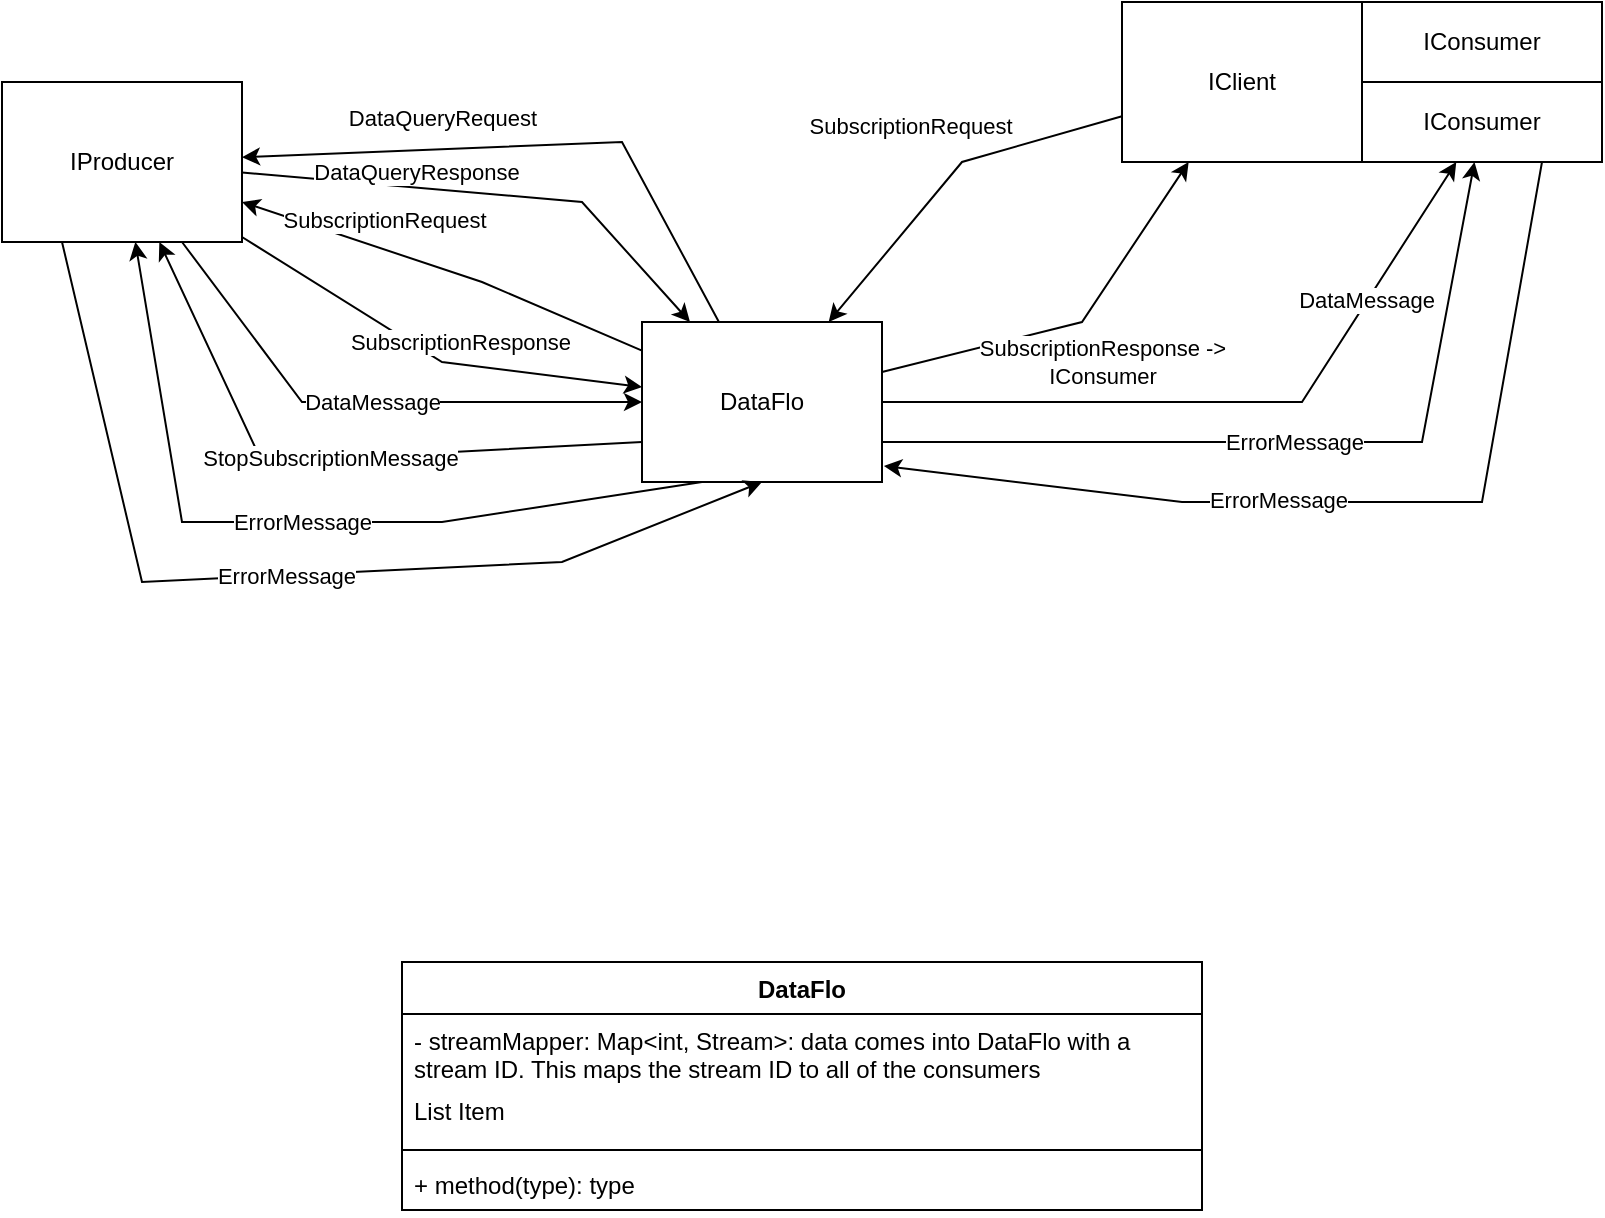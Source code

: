 <mxfile version="25.0.2" pages="8">
  <diagram name="High Level Flow" id="pztjOg0ncnMusYaNE8Ey">
    <mxGraphModel dx="1828" dy="1087" grid="1" gridSize="10" guides="1" tooltips="1" connect="1" arrows="1" fold="1" page="1" pageScale="1" pageWidth="850" pageHeight="1100" math="0" shadow="0">
      <root>
        <mxCell id="0" />
        <mxCell id="1" parent="0" />
        <mxCell id="gqVeQ9hW7EXcOayX9AD5-7" style="rounded=0;orthogonalLoop=1;jettySize=auto;html=1;" edge="1" parent="1" source="gqVeQ9hW7EXcOayX9AD5-1" target="gqVeQ9hW7EXcOayX9AD5-6">
          <mxGeometry relative="1" as="geometry">
            <Array as="points">
              <mxPoint x="350" y="150" />
            </Array>
          </mxGeometry>
        </mxCell>
        <mxCell id="gqVeQ9hW7EXcOayX9AD5-8" value="DataQueryRequest" style="edgeLabel;html=1;align=center;verticalAlign=middle;resizable=0;points=[];" vertex="1" connectable="0" parent="gqVeQ9hW7EXcOayX9AD5-7">
          <mxGeometry x="0.237" y="-4" relative="1" as="geometry">
            <mxPoint x="-11" y="-11" as="offset" />
          </mxGeometry>
        </mxCell>
        <mxCell id="gqVeQ9hW7EXcOayX9AD5-11" value="SubscriptionRequest" style="rounded=0;orthogonalLoop=1;jettySize=auto;html=1;" edge="1" parent="1" source="gqVeQ9hW7EXcOayX9AD5-1" target="gqVeQ9hW7EXcOayX9AD5-6">
          <mxGeometry x="0.342" y="-14" relative="1" as="geometry">
            <Array as="points">
              <mxPoint x="280" y="220" />
            </Array>
            <mxPoint as="offset" />
          </mxGeometry>
        </mxCell>
        <mxCell id="gqVeQ9hW7EXcOayX9AD5-14" value="SubscriptionResponse -&amp;gt;&lt;div&gt;IConsumer&lt;/div&gt;" style="rounded=0;orthogonalLoop=1;jettySize=auto;html=1;" edge="1" parent="1" source="gqVeQ9hW7EXcOayX9AD5-1" target="gqVeQ9hW7EXcOayX9AD5-2">
          <mxGeometry x="0.035" y="-22" relative="1" as="geometry">
            <Array as="points">
              <mxPoint x="580" y="240" />
            </Array>
            <mxPoint x="-8" y="8" as="offset" />
          </mxGeometry>
        </mxCell>
        <mxCell id="gqVeQ9hW7EXcOayX9AD5-15" value="StopSubscriptionMessage" style="rounded=0;orthogonalLoop=1;jettySize=auto;html=1;exitX=0;exitY=0.75;exitDx=0;exitDy=0;" edge="1" parent="1" source="gqVeQ9hW7EXcOayX9AD5-1" target="gqVeQ9hW7EXcOayX9AD5-6">
          <mxGeometry relative="1" as="geometry">
            <Array as="points">
              <mxPoint x="170" y="310" />
            </Array>
          </mxGeometry>
        </mxCell>
        <mxCell id="gqVeQ9hW7EXcOayX9AD5-18" style="rounded=0;orthogonalLoop=1;jettySize=auto;html=1;" edge="1" parent="1" source="gqVeQ9hW7EXcOayX9AD5-1" target="gqVeQ9hW7EXcOayX9AD5-17">
          <mxGeometry relative="1" as="geometry">
            <Array as="points">
              <mxPoint x="690" y="280" />
            </Array>
          </mxGeometry>
        </mxCell>
        <mxCell id="gqVeQ9hW7EXcOayX9AD5-19" value="DataMessage" style="edgeLabel;html=1;align=center;verticalAlign=middle;resizable=0;points=[];" vertex="1" connectable="0" parent="gqVeQ9hW7EXcOayX9AD5-18">
          <mxGeometry x="0.532" y="1" relative="1" as="geometry">
            <mxPoint as="offset" />
          </mxGeometry>
        </mxCell>
        <mxCell id="gqVeQ9hW7EXcOayX9AD5-20" value="ErrorMessage" style="rounded=0;orthogonalLoop=1;jettySize=auto;html=1;exitX=0.25;exitY=1;exitDx=0;exitDy=0;" edge="1" parent="1" source="gqVeQ9hW7EXcOayX9AD5-1" target="gqVeQ9hW7EXcOayX9AD5-6">
          <mxGeometry relative="1" as="geometry">
            <Array as="points">
              <mxPoint x="260" y="340" />
              <mxPoint x="130" y="340" />
            </Array>
          </mxGeometry>
        </mxCell>
        <mxCell id="gqVeQ9hW7EXcOayX9AD5-22" value="ErrorMessage" style="rounded=0;orthogonalLoop=1;jettySize=auto;html=1;exitX=1;exitY=0.75;exitDx=0;exitDy=0;" edge="1" parent="1" source="gqVeQ9hW7EXcOayX9AD5-1" target="gqVeQ9hW7EXcOayX9AD5-17">
          <mxGeometry relative="1" as="geometry">
            <Array as="points">
              <mxPoint x="750" y="300" />
            </Array>
          </mxGeometry>
        </mxCell>
        <mxCell id="gqVeQ9hW7EXcOayX9AD5-1" value="DataFlo" style="rounded=0;whiteSpace=wrap;html=1;" vertex="1" parent="1">
          <mxGeometry x="360" y="240" width="120" height="80" as="geometry" />
        </mxCell>
        <mxCell id="gqVeQ9hW7EXcOayX9AD5-3" style="rounded=0;orthogonalLoop=1;jettySize=auto;html=1;" edge="1" parent="1" source="gqVeQ9hW7EXcOayX9AD5-2" target="gqVeQ9hW7EXcOayX9AD5-1">
          <mxGeometry relative="1" as="geometry">
            <Array as="points">
              <mxPoint x="520" y="160" />
            </Array>
          </mxGeometry>
        </mxCell>
        <mxCell id="gqVeQ9hW7EXcOayX9AD5-4" value="SubscriptionRequest" style="edgeLabel;html=1;align=center;verticalAlign=middle;resizable=0;points=[];" vertex="1" connectable="0" parent="gqVeQ9hW7EXcOayX9AD5-3">
          <mxGeometry x="0.108" y="1" relative="1" as="geometry">
            <mxPoint x="-14" y="-35" as="offset" />
          </mxGeometry>
        </mxCell>
        <mxCell id="gqVeQ9hW7EXcOayX9AD5-2" value="IClient" style="rounded=0;whiteSpace=wrap;html=1;" vertex="1" parent="1">
          <mxGeometry x="600" y="80" width="120" height="80" as="geometry" />
        </mxCell>
        <mxCell id="gqVeQ9hW7EXcOayX9AD5-10" value="DataQueryResponse" style="rounded=0;orthogonalLoop=1;jettySize=auto;html=1;" edge="1" parent="1" source="gqVeQ9hW7EXcOayX9AD5-6" target="gqVeQ9hW7EXcOayX9AD5-1">
          <mxGeometry x="-0.306" y="7" relative="1" as="geometry">
            <Array as="points">
              <mxPoint x="330" y="180" />
            </Array>
            <mxPoint y="-1" as="offset" />
          </mxGeometry>
        </mxCell>
        <mxCell id="gqVeQ9hW7EXcOayX9AD5-12" value="SubscriptionResponse" style="rounded=0;orthogonalLoop=1;jettySize=auto;html=1;" edge="1" parent="1" source="gqVeQ9hW7EXcOayX9AD5-6" target="gqVeQ9hW7EXcOayX9AD5-1">
          <mxGeometry x="0.147" y="11" relative="1" as="geometry">
            <Array as="points">
              <mxPoint x="260" y="260" />
            </Array>
            <mxPoint as="offset" />
          </mxGeometry>
        </mxCell>
        <mxCell id="gqVeQ9hW7EXcOayX9AD5-13" value="DataMessage" style="rounded=0;orthogonalLoop=1;jettySize=auto;html=1;" edge="1" parent="1" source="gqVeQ9hW7EXcOayX9AD5-6" target="gqVeQ9hW7EXcOayX9AD5-1">
          <mxGeometry x="-0.001" relative="1" as="geometry">
            <Array as="points">
              <mxPoint x="190" y="280" />
            </Array>
            <mxPoint as="offset" />
          </mxGeometry>
        </mxCell>
        <mxCell id="gqVeQ9hW7EXcOayX9AD5-21" value="ErrorMessage" style="rounded=0;orthogonalLoop=1;jettySize=auto;html=1;entryX=0.5;entryY=1;entryDx=0;entryDy=0;exitX=0.25;exitY=1;exitDx=0;exitDy=0;" edge="1" parent="1" source="gqVeQ9hW7EXcOayX9AD5-6" target="gqVeQ9hW7EXcOayX9AD5-1">
          <mxGeometry relative="1" as="geometry">
            <Array as="points">
              <mxPoint x="110" y="370" />
              <mxPoint x="320" y="360" />
            </Array>
          </mxGeometry>
        </mxCell>
        <mxCell id="gqVeQ9hW7EXcOayX9AD5-6" value="IProducer" style="rounded=0;whiteSpace=wrap;html=1;" vertex="1" parent="1">
          <mxGeometry x="40" y="120" width="120" height="80" as="geometry" />
        </mxCell>
        <mxCell id="gqVeQ9hW7EXcOayX9AD5-16" value="IConsumer" style="rounded=0;whiteSpace=wrap;html=1;" vertex="1" parent="1">
          <mxGeometry x="720" y="80" width="120" height="40" as="geometry" />
        </mxCell>
        <mxCell id="gqVeQ9hW7EXcOayX9AD5-23" style="rounded=0;orthogonalLoop=1;jettySize=auto;html=1;entryX=1.008;entryY=0.9;entryDx=0;entryDy=0;entryPerimeter=0;exitX=0.75;exitY=1;exitDx=0;exitDy=0;" edge="1" parent="1" source="gqVeQ9hW7EXcOayX9AD5-17" target="gqVeQ9hW7EXcOayX9AD5-1">
          <mxGeometry relative="1" as="geometry">
            <Array as="points">
              <mxPoint x="780" y="330" />
              <mxPoint x="630" y="330" />
            </Array>
          </mxGeometry>
        </mxCell>
        <mxCell id="gqVeQ9hW7EXcOayX9AD5-24" value="ErrorMessage" style="edgeLabel;html=1;align=center;verticalAlign=middle;resizable=0;points=[];" vertex="1" connectable="0" parent="gqVeQ9hW7EXcOayX9AD5-23">
          <mxGeometry x="0.162" y="-1" relative="1" as="geometry">
            <mxPoint as="offset" />
          </mxGeometry>
        </mxCell>
        <mxCell id="gqVeQ9hW7EXcOayX9AD5-17" value="IConsumer" style="rounded=0;whiteSpace=wrap;html=1;" vertex="1" parent="1">
          <mxGeometry x="720" y="120" width="120" height="40" as="geometry" />
        </mxCell>
        <mxCell id="gqVeQ9hW7EXcOayX9AD5-25" value="DataFlo" style="swimlane;fontStyle=1;align=center;verticalAlign=top;childLayout=stackLayout;horizontal=1;startSize=26;horizontalStack=0;resizeParent=1;resizeParentMax=0;resizeLast=0;collapsible=1;marginBottom=0;whiteSpace=wrap;html=1;" vertex="1" parent="1">
          <mxGeometry x="240" y="560" width="400" height="124" as="geometry" />
        </mxCell>
        <mxCell id="gqVeQ9hW7EXcOayX9AD5-26" value="- streamMapper: Map&amp;lt;int, Stream&amp;gt;: data comes into DataFlo with a stream ID. This maps the stream ID to all of the consumers" style="text;strokeColor=none;fillColor=none;align=left;verticalAlign=top;spacingLeft=4;spacingRight=4;overflow=hidden;rotatable=0;points=[[0,0.5],[1,0.5]];portConstraint=eastwest;whiteSpace=wrap;html=1;" vertex="1" parent="gqVeQ9hW7EXcOayX9AD5-25">
          <mxGeometry y="26" width="400" height="34" as="geometry" />
        </mxCell>
        <mxCell id="gqVeQ9hW7EXcOayX9AD5-29" value="List Item" style="text;strokeColor=none;fillColor=none;align=left;verticalAlign=middle;spacingLeft=4;spacingRight=4;overflow=hidden;points=[[0,0.5],[1,0.5]];portConstraint=eastwest;rotatable=0;whiteSpace=wrap;html=1;" vertex="1" parent="gqVeQ9hW7EXcOayX9AD5-25">
          <mxGeometry y="60" width="400" height="30" as="geometry" />
        </mxCell>
        <mxCell id="gqVeQ9hW7EXcOayX9AD5-27" value="" style="line;strokeWidth=1;fillColor=none;align=left;verticalAlign=middle;spacingTop=-1;spacingLeft=3;spacingRight=3;rotatable=0;labelPosition=right;points=[];portConstraint=eastwest;strokeColor=inherit;" vertex="1" parent="gqVeQ9hW7EXcOayX9AD5-25">
          <mxGeometry y="90" width="400" height="8" as="geometry" />
        </mxCell>
        <mxCell id="gqVeQ9hW7EXcOayX9AD5-28" value="+ method(type): type" style="text;strokeColor=none;fillColor=none;align=left;verticalAlign=top;spacingLeft=4;spacingRight=4;overflow=hidden;rotatable=0;points=[[0,0.5],[1,0.5]];portConstraint=eastwest;whiteSpace=wrap;html=1;" vertex="1" parent="gqVeQ9hW7EXcOayX9AD5-25">
          <mxGeometry y="98" width="400" height="26" as="geometry" />
        </mxCell>
      </root>
    </mxGraphModel>
  </diagram>
  <diagram id="3A6uqMzgDCCB2h90EnR-" name="High Level Flow 2">
    <mxGraphModel dx="1314" dy="924" grid="1" gridSize="10" guides="1" tooltips="1" connect="1" arrows="1" fold="1" page="1" pageScale="1" pageWidth="850" pageHeight="1100" math="0" shadow="0">
      <root>
        <mxCell id="0" />
        <mxCell id="1" parent="0" />
        <mxCell id="K2SXDlOfqQ6rpQ3_9WtS-27" value="Control" style="edgeStyle=orthogonalEdgeStyle;rounded=0;orthogonalLoop=1;jettySize=auto;html=1;startArrow=classic;startFill=1;" edge="1" parent="1" source="K2SXDlOfqQ6rpQ3_9WtS-1" target="K2SXDlOfqQ6rpQ3_9WtS-2">
          <mxGeometry relative="1" as="geometry">
            <Array as="points">
              <mxPoint x="200" y="140" />
              <mxPoint x="200" y="140" />
            </Array>
          </mxGeometry>
        </mxCell>
        <mxCell id="K2SXDlOfqQ6rpQ3_9WtS-1" value="Application wants to subscribe to data" style="rounded=0;whiteSpace=wrap;html=1;" vertex="1" parent="1">
          <mxGeometry x="40" y="80" width="120" height="80" as="geometry" />
        </mxCell>
        <mxCell id="K2SXDlOfqQ6rpQ3_9WtS-26" value="Data" style="edgeStyle=orthogonalEdgeStyle;rounded=0;orthogonalLoop=1;jettySize=auto;html=1;" edge="1" parent="1" source="K2SXDlOfqQ6rpQ3_9WtS-2" target="K2SXDlOfqQ6rpQ3_9WtS-1">
          <mxGeometry relative="1" as="geometry">
            <Array as="points">
              <mxPoint x="200" y="100" />
              <mxPoint x="200" y="100" />
            </Array>
          </mxGeometry>
        </mxCell>
        <mxCell id="K2SXDlOfqQ6rpQ3_9WtS-2" value="Application needs to have a session with DF" style="rounded=0;whiteSpace=wrap;html=1;" vertex="1" parent="1">
          <mxGeometry x="240" y="80" width="120" height="80" as="geometry" />
        </mxCell>
        <mxCell id="K2SXDlOfqQ6rpQ3_9WtS-3" value="Consumer" style="rounded=0;whiteSpace=wrap;html=1;" vertex="1" parent="1">
          <mxGeometry x="40" y="40" width="120" height="40" as="geometry" />
        </mxCell>
        <mxCell id="K2SXDlOfqQ6rpQ3_9WtS-4" value="Client" style="rounded=0;whiteSpace=wrap;html=1;" vertex="1" parent="1">
          <mxGeometry x="240" y="40" width="120" height="40" as="geometry" />
        </mxCell>
        <mxCell id="K2SXDlOfqQ6rpQ3_9WtS-14" value="Data&lt;div&gt;Control&lt;/div&gt;" style="edgeStyle=orthogonalEdgeStyle;rounded=0;orthogonalLoop=1;jettySize=auto;html=1;startArrow=classic;startFill=1;" edge="1" parent="1" source="K2SXDlOfqQ6rpQ3_9WtS-5" target="K2SXDlOfqQ6rpQ3_9WtS-12">
          <mxGeometry relative="1" as="geometry" />
        </mxCell>
        <mxCell id="K2SXDlOfqQ6rpQ3_9WtS-5" value="Implements a wire protocol between client &amp;amp; DF" style="rounded=0;whiteSpace=wrap;html=1;" vertex="1" parent="1">
          <mxGeometry x="360" y="80" width="120" height="80" as="geometry" />
        </mxCell>
        <mxCell id="K2SXDlOfqQ6rpQ3_9WtS-6" value="ClientConnector&lt;div&gt;InMemory&lt;/div&gt;" style="rounded=0;whiteSpace=wrap;html=1;" vertex="1" parent="1">
          <mxGeometry x="360" y="40" width="120" height="40" as="geometry" />
        </mxCell>
        <mxCell id="K2SXDlOfqQ6rpQ3_9WtS-9" value="" style="rounded=0;whiteSpace=wrap;html=1;" vertex="1" parent="1">
          <mxGeometry x="680" y="40" width="160" height="600" as="geometry" />
        </mxCell>
        <mxCell id="K2SXDlOfqQ6rpQ3_9WtS-10" value="DataFlo" style="rounded=0;whiteSpace=wrap;html=1;" vertex="1" parent="1">
          <mxGeometry x="700" y="300" width="120" height="40" as="geometry" />
        </mxCell>
        <mxCell id="K2SXDlOfqQ6rpQ3_9WtS-11" value="DFClientInterface&lt;div&gt;InMemory&lt;/div&gt;" style="rounded=0;whiteSpace=wrap;html=1;" vertex="1" parent="1">
          <mxGeometry x="560" y="40" width="120" height="40" as="geometry" />
        </mxCell>
        <mxCell id="K2SXDlOfqQ6rpQ3_9WtS-12" value="Implements a wire protocol between client &amp;amp; DF" style="rounded=0;whiteSpace=wrap;html=1;" vertex="1" parent="1">
          <mxGeometry x="560" y="80" width="120" height="80" as="geometry" />
        </mxCell>
        <mxCell id="K2SXDlOfqQ6rpQ3_9WtS-28" value="Control" style="edgeStyle=orthogonalEdgeStyle;rounded=0;orthogonalLoop=1;jettySize=auto;html=1;startArrow=classic;startFill=1;" edge="1" parent="1" source="K2SXDlOfqQ6rpQ3_9WtS-16" target="K2SXDlOfqQ6rpQ3_9WtS-17">
          <mxGeometry relative="1" as="geometry">
            <Array as="points">
              <mxPoint x="200" y="300" />
              <mxPoint x="200" y="300" />
            </Array>
          </mxGeometry>
        </mxCell>
        <mxCell id="K2SXDlOfqQ6rpQ3_9WtS-16" value="Application wants to subscribe to data" style="rounded=0;whiteSpace=wrap;html=1;" vertex="1" parent="1">
          <mxGeometry x="40" y="240" width="120" height="80" as="geometry" />
        </mxCell>
        <mxCell id="K2SXDlOfqQ6rpQ3_9WtS-25" value="Data" style="edgeStyle=orthogonalEdgeStyle;rounded=0;orthogonalLoop=1;jettySize=auto;html=1;" edge="1" parent="1" source="K2SXDlOfqQ6rpQ3_9WtS-17" target="K2SXDlOfqQ6rpQ3_9WtS-16">
          <mxGeometry relative="1" as="geometry">
            <Array as="points">
              <mxPoint x="200" y="260" />
              <mxPoint x="200" y="260" />
            </Array>
          </mxGeometry>
        </mxCell>
        <mxCell id="K2SXDlOfqQ6rpQ3_9WtS-17" value="Application needs to have a session with DF" style="rounded=0;whiteSpace=wrap;html=1;" vertex="1" parent="1">
          <mxGeometry x="240" y="240" width="120" height="80" as="geometry" />
        </mxCell>
        <mxCell id="K2SXDlOfqQ6rpQ3_9WtS-18" value="Consumer" style="rounded=0;whiteSpace=wrap;html=1;" vertex="1" parent="1">
          <mxGeometry x="40" y="200" width="120" height="40" as="geometry" />
        </mxCell>
        <mxCell id="K2SXDlOfqQ6rpQ3_9WtS-19" value="Client" style="rounded=0;whiteSpace=wrap;html=1;" vertex="1" parent="1">
          <mxGeometry x="240" y="200" width="120" height="40" as="geometry" />
        </mxCell>
        <mxCell id="K2SXDlOfqQ6rpQ3_9WtS-20" value="Data&lt;div&gt;Control&lt;/div&gt;" style="edgeStyle=orthogonalEdgeStyle;rounded=0;orthogonalLoop=1;jettySize=auto;html=1;startArrow=classic;startFill=1;" edge="1" parent="1" source="K2SXDlOfqQ6rpQ3_9WtS-21" target="K2SXDlOfqQ6rpQ3_9WtS-24">
          <mxGeometry relative="1" as="geometry" />
        </mxCell>
        <mxCell id="K2SXDlOfqQ6rpQ3_9WtS-21" value="Implements a wire protocol between client &amp;amp; DF" style="rounded=0;whiteSpace=wrap;html=1;" vertex="1" parent="1">
          <mxGeometry x="360" y="240" width="120" height="80" as="geometry" />
        </mxCell>
        <mxCell id="K2SXDlOfqQ6rpQ3_9WtS-22" value="ClientConnector&lt;div&gt;UDP&lt;/div&gt;" style="rounded=0;whiteSpace=wrap;html=1;" vertex="1" parent="1">
          <mxGeometry x="360" y="200" width="120" height="40" as="geometry" />
        </mxCell>
        <mxCell id="K2SXDlOfqQ6rpQ3_9WtS-23" value="DFClientInterface&lt;div&gt;InMemory&lt;/div&gt;" style="rounded=0;whiteSpace=wrap;html=1;" vertex="1" parent="1">
          <mxGeometry x="560" y="200" width="120" height="40" as="geometry" />
        </mxCell>
        <mxCell id="K2SXDlOfqQ6rpQ3_9WtS-24" value="Implements a wire protocol between client &amp;amp; DF" style="rounded=0;whiteSpace=wrap;html=1;" vertex="1" parent="1">
          <mxGeometry x="560" y="240" width="120" height="80" as="geometry" />
        </mxCell>
        <mxCell id="K2SXDlOfqQ6rpQ3_9WtS-29" value="Control" style="edgeStyle=orthogonalEdgeStyle;rounded=0;orthogonalLoop=1;jettySize=auto;html=1;startArrow=classic;startFill=1;" edge="1" parent="1" source="K2SXDlOfqQ6rpQ3_9WtS-30" target="K2SXDlOfqQ6rpQ3_9WtS-32">
          <mxGeometry relative="1" as="geometry">
            <Array as="points">
              <mxPoint x="200" y="460" />
              <mxPoint x="200" y="460" />
            </Array>
          </mxGeometry>
        </mxCell>
        <mxCell id="K2SXDlOfqQ6rpQ3_9WtS-30" value="Application wants to subscribe to data" style="rounded=0;whiteSpace=wrap;html=1;" vertex="1" parent="1">
          <mxGeometry x="40" y="400" width="120" height="80" as="geometry" />
        </mxCell>
        <mxCell id="K2SXDlOfqQ6rpQ3_9WtS-31" value="Data" style="edgeStyle=orthogonalEdgeStyle;rounded=0;orthogonalLoop=1;jettySize=auto;html=1;" edge="1" parent="1" source="K2SXDlOfqQ6rpQ3_9WtS-32" target="K2SXDlOfqQ6rpQ3_9WtS-30">
          <mxGeometry relative="1" as="geometry">
            <Array as="points">
              <mxPoint x="200" y="420" />
              <mxPoint x="200" y="420" />
            </Array>
          </mxGeometry>
        </mxCell>
        <mxCell id="K2SXDlOfqQ6rpQ3_9WtS-32" value="Application needs to have a session with DF" style="rounded=0;whiteSpace=wrap;html=1;" vertex="1" parent="1">
          <mxGeometry x="240" y="400" width="120" height="80" as="geometry" />
        </mxCell>
        <mxCell id="K2SXDlOfqQ6rpQ3_9WtS-33" value="Producer" style="rounded=0;whiteSpace=wrap;html=1;" vertex="1" parent="1">
          <mxGeometry x="40" y="360" width="120" height="40" as="geometry" />
        </mxCell>
        <mxCell id="K2SXDlOfqQ6rpQ3_9WtS-34" value="Service" style="rounded=0;whiteSpace=wrap;html=1;" vertex="1" parent="1">
          <mxGeometry x="240" y="360" width="120" height="40" as="geometry" />
        </mxCell>
        <mxCell id="K2SXDlOfqQ6rpQ3_9WtS-35" value="Data&lt;div&gt;Control&lt;/div&gt;" style="edgeStyle=orthogonalEdgeStyle;rounded=0;orthogonalLoop=1;jettySize=auto;html=1;startArrow=classic;startFill=1;" edge="1" parent="1" source="K2SXDlOfqQ6rpQ3_9WtS-36" target="K2SXDlOfqQ6rpQ3_9WtS-39">
          <mxGeometry relative="1" as="geometry" />
        </mxCell>
        <mxCell id="K2SXDlOfqQ6rpQ3_9WtS-36" value="Implements a wire protocol between client &amp;amp; DF" style="rounded=0;whiteSpace=wrap;html=1;" vertex="1" parent="1">
          <mxGeometry x="360" y="400" width="120" height="80" as="geometry" />
        </mxCell>
        <mxCell id="K2SXDlOfqQ6rpQ3_9WtS-37" value="ServiceConnector&lt;div&gt;InMemory&lt;/div&gt;" style="rounded=0;whiteSpace=wrap;html=1;" vertex="1" parent="1">
          <mxGeometry x="360" y="360" width="120" height="40" as="geometry" />
        </mxCell>
        <mxCell id="K2SXDlOfqQ6rpQ3_9WtS-38" value="DFClientInterface&lt;div&gt;InMemory&lt;/div&gt;" style="rounded=0;whiteSpace=wrap;html=1;" vertex="1" parent="1">
          <mxGeometry x="560" y="360" width="120" height="40" as="geometry" />
        </mxCell>
        <mxCell id="K2SXDlOfqQ6rpQ3_9WtS-39" value="Implements a wire protocol between client &amp;amp; DF" style="rounded=0;whiteSpace=wrap;html=1;" vertex="1" parent="1">
          <mxGeometry x="560" y="400" width="120" height="80" as="geometry" />
        </mxCell>
        <mxCell id="K2SXDlOfqQ6rpQ3_9WtS-40" value="Control" style="edgeStyle=orthogonalEdgeStyle;rounded=0;orthogonalLoop=1;jettySize=auto;html=1;startArrow=classic;startFill=1;" edge="1" source="K2SXDlOfqQ6rpQ3_9WtS-41" target="K2SXDlOfqQ6rpQ3_9WtS-43" parent="1">
          <mxGeometry relative="1" as="geometry">
            <Array as="points">
              <mxPoint x="200" y="620" />
              <mxPoint x="200" y="620" />
            </Array>
          </mxGeometry>
        </mxCell>
        <mxCell id="K2SXDlOfqQ6rpQ3_9WtS-41" value="Application wants to subscribe to data" style="rounded=0;whiteSpace=wrap;html=1;" vertex="1" parent="1">
          <mxGeometry x="40" y="560" width="120" height="80" as="geometry" />
        </mxCell>
        <mxCell id="K2SXDlOfqQ6rpQ3_9WtS-42" value="Data" style="edgeStyle=orthogonalEdgeStyle;rounded=0;orthogonalLoop=1;jettySize=auto;html=1;" edge="1" source="K2SXDlOfqQ6rpQ3_9WtS-43" target="K2SXDlOfqQ6rpQ3_9WtS-41" parent="1">
          <mxGeometry relative="1" as="geometry">
            <Array as="points">
              <mxPoint x="200" y="580" />
              <mxPoint x="200" y="580" />
            </Array>
          </mxGeometry>
        </mxCell>
        <mxCell id="K2SXDlOfqQ6rpQ3_9WtS-43" value="Application needs to have a session with DF" style="rounded=0;whiteSpace=wrap;html=1;" vertex="1" parent="1">
          <mxGeometry x="240" y="560" width="120" height="80" as="geometry" />
        </mxCell>
        <mxCell id="K2SXDlOfqQ6rpQ3_9WtS-44" value="Producer" style="rounded=0;whiteSpace=wrap;html=1;" vertex="1" parent="1">
          <mxGeometry x="40" y="520" width="120" height="40" as="geometry" />
        </mxCell>
        <mxCell id="K2SXDlOfqQ6rpQ3_9WtS-45" value="Service" style="rounded=0;whiteSpace=wrap;html=1;" vertex="1" parent="1">
          <mxGeometry x="240" y="520" width="120" height="40" as="geometry" />
        </mxCell>
        <mxCell id="K2SXDlOfqQ6rpQ3_9WtS-46" value="Data&lt;div&gt;Control&lt;/div&gt;" style="edgeStyle=orthogonalEdgeStyle;rounded=0;orthogonalLoop=1;jettySize=auto;html=1;startArrow=classic;startFill=1;" edge="1" source="K2SXDlOfqQ6rpQ3_9WtS-47" target="K2SXDlOfqQ6rpQ3_9WtS-50" parent="1">
          <mxGeometry relative="1" as="geometry" />
        </mxCell>
        <mxCell id="K2SXDlOfqQ6rpQ3_9WtS-47" value="Implements a wire protocol between client &amp;amp; DF" style="rounded=0;whiteSpace=wrap;html=1;" vertex="1" parent="1">
          <mxGeometry x="360" y="560" width="120" height="80" as="geometry" />
        </mxCell>
        <mxCell id="K2SXDlOfqQ6rpQ3_9WtS-48" value="ServiceConnector&lt;div&gt;InMemory&lt;/div&gt;" style="rounded=0;whiteSpace=wrap;html=1;" vertex="1" parent="1">
          <mxGeometry x="360" y="520" width="120" height="40" as="geometry" />
        </mxCell>
        <mxCell id="K2SXDlOfqQ6rpQ3_9WtS-49" value="DFClientInterface&lt;div&gt;UDP&lt;/div&gt;" style="rounded=0;whiteSpace=wrap;html=1;" vertex="1" parent="1">
          <mxGeometry x="560" y="520" width="120" height="40" as="geometry" />
        </mxCell>
        <mxCell id="K2SXDlOfqQ6rpQ3_9WtS-50" value="Implements a wire protocol between client &amp;amp; DF" style="rounded=0;whiteSpace=wrap;html=1;" vertex="1" parent="1">
          <mxGeometry x="560" y="560" width="120" height="80" as="geometry" />
        </mxCell>
      </root>
    </mxGraphModel>
  </diagram>
  <diagram id="wIDlFBv8NTnJNj6xx3Ur" name="[Old] DataFlo-DataPlanes">
    <mxGraphModel dx="1195" dy="840" grid="1" gridSize="10" guides="1" tooltips="1" connect="1" arrows="1" fold="1" page="1" pageScale="1" pageWidth="850" pageHeight="1100" math="0" shadow="0">
      <root>
        <mxCell id="0" />
        <mxCell id="1" parent="0" />
        <mxCell id="HZ8m4RDSMcmyxXlRKwKK-47" style="edgeStyle=orthogonalEdgeStyle;rounded=0;orthogonalLoop=1;jettySize=auto;html=1;" edge="1" parent="1" source="TFq_6WR1Phi0rgyonYTF-1" target="HZ8m4RDSMcmyxXlRKwKK-32">
          <mxGeometry relative="1" as="geometry">
            <Array as="points">
              <mxPoint x="1070" y="380" />
              <mxPoint x="1070" y="380" />
            </Array>
          </mxGeometry>
        </mxCell>
        <mxCell id="HZ8m4RDSMcmyxXlRKwKK-48" style="edgeStyle=orthogonalEdgeStyle;rounded=0;orthogonalLoop=1;jettySize=auto;html=1;" edge="1" parent="1" source="TFq_6WR1Phi0rgyonYTF-1" target="HZ8m4RDSMcmyxXlRKwKK-31">
          <mxGeometry relative="1" as="geometry">
            <Array as="points">
              <mxPoint x="1060" y="340" />
              <mxPoint x="1060" y="340" />
            </Array>
          </mxGeometry>
        </mxCell>
        <mxCell id="HZ8m4RDSMcmyxXlRKwKK-50" value="Resolutions" style="edgeStyle=orthogonalEdgeStyle;rounded=0;orthogonalLoop=1;jettySize=auto;html=1;startArrow=classic;startFill=1;" edge="1" parent="1" source="TFq_6WR1Phi0rgyonYTF-1" target="HZ8m4RDSMcmyxXlRKwKK-49">
          <mxGeometry relative="1" as="geometry" />
        </mxCell>
        <mxCell id="TFq_6WR1Phi0rgyonYTF-1" value="DataFlo" style="rounded=0;whiteSpace=wrap;html=1;" vertex="1" parent="1">
          <mxGeometry x="1080" y="240" width="120" height="240" as="geometry" />
        </mxCell>
        <mxCell id="HZ8m4RDSMcmyxXlRKwKK-9" style="edgeStyle=orthogonalEdgeStyle;rounded=0;orthogonalLoop=1;jettySize=auto;html=1;" edge="1" parent="1" source="TFq_6WR1Phi0rgyonYTF-2" target="HZ8m4RDSMcmyxXlRKwKK-4">
          <mxGeometry relative="1" as="geometry">
            <Array as="points">
              <mxPoint x="740" y="260" />
              <mxPoint x="740" y="260" />
            </Array>
          </mxGeometry>
        </mxCell>
        <mxCell id="HZ8m4RDSMcmyxXlRKwKK-10" style="edgeStyle=orthogonalEdgeStyle;rounded=0;orthogonalLoop=1;jettySize=auto;html=1;" edge="1" parent="1" source="TFq_6WR1Phi0rgyonYTF-2" target="HZ8m4RDSMcmyxXlRKwKK-6">
          <mxGeometry relative="1" as="geometry">
            <Array as="points">
              <mxPoint x="740" y="300" />
              <mxPoint x="740" y="300" />
            </Array>
          </mxGeometry>
        </mxCell>
        <mxCell id="HZ8m4RDSMcmyxXlRKwKK-13" style="edgeStyle=orthogonalEdgeStyle;rounded=0;orthogonalLoop=1;jettySize=auto;html=1;entryX=1;entryY=0.5;entryDx=0;entryDy=0;" edge="1" parent="1" source="TFq_6WR1Phi0rgyonYTF-2" target="HZ8m4RDSMcmyxXlRKwKK-12">
          <mxGeometry relative="1" as="geometry">
            <Array as="points">
              <mxPoint x="740" y="420" />
              <mxPoint x="740" y="420" />
            </Array>
          </mxGeometry>
        </mxCell>
        <mxCell id="HZ8m4RDSMcmyxXlRKwKK-14" style="edgeStyle=orthogonalEdgeStyle;rounded=0;orthogonalLoop=1;jettySize=auto;html=1;" edge="1" parent="1" source="TFq_6WR1Phi0rgyonYTF-2" target="HZ8m4RDSMcmyxXlRKwKK-11">
          <mxGeometry relative="1" as="geometry">
            <Array as="points">
              <mxPoint x="740" y="460" />
              <mxPoint x="740" y="460" />
            </Array>
          </mxGeometry>
        </mxCell>
        <mxCell id="TFq_6WR1Phi0rgyonYTF-2" value="CatchAll&lt;div&gt;DataPlane&lt;/div&gt;" style="rounded=0;whiteSpace=wrap;html=1;" vertex="1" parent="1">
          <mxGeometry x="760" y="240" width="120" height="240" as="geometry" />
        </mxCell>
        <mxCell id="TFq_6WR1Phi0rgyonYTF-3" value="InMemory&lt;div&gt;DataPlane&lt;/div&gt;" style="rounded=0;whiteSpace=wrap;html=1;" vertex="1" parent="1">
          <mxGeometry x="440" y="240" width="120" height="80" as="geometry" />
        </mxCell>
        <mxCell id="TFq_6WR1Phi0rgyonYTF-4" value="UDP DataPlane" style="rounded=0;whiteSpace=wrap;html=1;" vertex="1" parent="1">
          <mxGeometry x="440" y="400" width="120" height="80" as="geometry" />
        </mxCell>
        <mxCell id="HZ8m4RDSMcmyxXlRKwKK-1" style="edgeStyle=orthogonalEdgeStyle;rounded=0;orthogonalLoop=1;jettySize=auto;html=1;startArrow=classic;startFill=1;" edge="1" parent="1" source="HZ8m4RDSMcmyxXlRKwKK-36" target="TFq_6WR1Phi0rgyonYTF-3">
          <mxGeometry relative="1" as="geometry" />
        </mxCell>
        <mxCell id="HZ8m4RDSMcmyxXlRKwKK-46" style="edgeStyle=orthogonalEdgeStyle;rounded=0;orthogonalLoop=1;jettySize=auto;html=1;" edge="1" parent="1" source="TFq_6WR1Phi0rgyonYTF-5" target="TFq_6WR1Phi0rgyonYTF-1">
          <mxGeometry relative="1" as="geometry">
            <Array as="points">
              <mxPoint x="100" y="220" />
              <mxPoint x="1140" y="220" />
            </Array>
          </mxGeometry>
        </mxCell>
        <mxCell id="TFq_6WR1Phi0rgyonYTF-5" value="Clients &amp;amp; Services" style="rounded=0;whiteSpace=wrap;html=1;" vertex="1" parent="1">
          <mxGeometry x="40" y="240" width="120" height="80" as="geometry" />
        </mxCell>
        <mxCell id="HZ8m4RDSMcmyxXlRKwKK-3" style="edgeStyle=orthogonalEdgeStyle;rounded=0;orthogonalLoop=1;jettySize=auto;html=1;startArrow=classic;startFill=1;" edge="1" parent="1" source="HZ8m4RDSMcmyxXlRKwKK-40" target="TFq_6WR1Phi0rgyonYTF-4">
          <mxGeometry relative="1" as="geometry" />
        </mxCell>
        <mxCell id="HZ8m4RDSMcmyxXlRKwKK-44" style="edgeStyle=orthogonalEdgeStyle;rounded=0;orthogonalLoop=1;jettySize=auto;html=1;" edge="1" parent="1" source="HZ8m4RDSMcmyxXlRKwKK-2" target="TFq_6WR1Phi0rgyonYTF-1">
          <mxGeometry relative="1" as="geometry">
            <Array as="points">
              <mxPoint x="100" y="500" />
              <mxPoint x="1140" y="500" />
            </Array>
          </mxGeometry>
        </mxCell>
        <mxCell id="HZ8m4RDSMcmyxXlRKwKK-2" value="Clients &amp;amp; Services" style="rounded=0;whiteSpace=wrap;html=1;" vertex="1" parent="1">
          <mxGeometry x="40" y="400" width="120" height="80" as="geometry" />
        </mxCell>
        <mxCell id="HZ8m4RDSMcmyxXlRKwKK-4" value="CreateRoute" style="rounded=0;whiteSpace=wrap;html=1;" vertex="1" parent="1">
          <mxGeometry x="560" y="240" width="120" height="40" as="geometry" />
        </mxCell>
        <mxCell id="HZ8m4RDSMcmyxXlRKwKK-6" value="DeleteRoute" style="rounded=0;whiteSpace=wrap;html=1;" vertex="1" parent="1">
          <mxGeometry x="560" y="280" width="120" height="40" as="geometry" />
        </mxCell>
        <mxCell id="HZ8m4RDSMcmyxXlRKwKK-11" value="DeleteRoute" style="rounded=0;whiteSpace=wrap;html=1;" vertex="1" parent="1">
          <mxGeometry x="560" y="440" width="120" height="40" as="geometry" />
        </mxCell>
        <mxCell id="HZ8m4RDSMcmyxXlRKwKK-12" value="CreateRoute" style="rounded=0;whiteSpace=wrap;html=1;" vertex="1" parent="1">
          <mxGeometry x="560" y="400" width="120" height="40" as="geometry" />
        </mxCell>
        <mxCell id="HZ8m4RDSMcmyxXlRKwKK-17" value="CreateRouteRequest" style="swimlane;fontStyle=1;align=center;verticalAlign=top;childLayout=stackLayout;horizontal=1;startSize=26;horizontalStack=0;resizeParent=1;resizeParentMax=0;resizeLast=0;collapsible=1;marginBottom=0;whiteSpace=wrap;html=1;" vertex="1" parent="1">
          <mxGeometry x="40" y="560" width="320" height="138" as="geometry" />
        </mxCell>
        <mxCell id="HZ8m4RDSMcmyxXlRKwKK-18" value="+ streamId: int32" style="text;strokeColor=none;fillColor=none;align=left;verticalAlign=top;spacingLeft=4;spacingRight=4;overflow=hidden;rotatable=0;points=[[0,0.5],[1,0.5]];portConstraint=eastwest;whiteSpace=wrap;html=1;" vertex="1" parent="HZ8m4RDSMcmyxXlRKwKK-17">
          <mxGeometry y="26" width="320" height="26" as="geometry" />
        </mxCell>
        <mxCell id="HZ8m4RDSMcmyxXlRKwKK-21" value="+ sourceId: int32: ID or pointer to the source client id" style="text;strokeColor=none;fillColor=none;align=left;verticalAlign=top;spacingLeft=4;spacingRight=4;overflow=hidden;rotatable=0;points=[[0,0.5],[1,0.5]];portConstraint=eastwest;whiteSpace=wrap;html=1;" vertex="1" parent="HZ8m4RDSMcmyxXlRKwKK-17">
          <mxGeometry y="52" width="320" height="26" as="geometry" />
        </mxCell>
        <mxCell id="HZ8m4RDSMcmyxXlRKwKK-22" value="+ destId: int32: ID or pointer to the destination client ID" style="text;strokeColor=none;fillColor=none;align=left;verticalAlign=top;spacingLeft=4;spacingRight=4;overflow=hidden;rotatable=0;points=[[0,0.5],[1,0.5]];portConstraint=eastwest;whiteSpace=wrap;html=1;" vertex="1" parent="HZ8m4RDSMcmyxXlRKwKK-17">
          <mxGeometry y="78" width="320" height="26" as="geometry" />
        </mxCell>
        <mxCell id="HZ8m4RDSMcmyxXlRKwKK-30" value="+ dataPlaneLocal: bool: if true, skip the parent data plane" style="text;strokeColor=none;fillColor=none;align=left;verticalAlign=top;spacingLeft=4;spacingRight=4;overflow=hidden;rotatable=0;points=[[0,0.5],[1,0.5]];portConstraint=eastwest;whiteSpace=wrap;html=1;" vertex="1" parent="HZ8m4RDSMcmyxXlRKwKK-17">
          <mxGeometry y="104" width="320" height="26" as="geometry" />
        </mxCell>
        <mxCell id="HZ8m4RDSMcmyxXlRKwKK-19" value="" style="line;strokeWidth=1;fillColor=none;align=left;verticalAlign=middle;spacingTop=-1;spacingLeft=3;spacingRight=3;rotatable=0;labelPosition=right;points=[];portConstraint=eastwest;strokeColor=inherit;" vertex="1" parent="HZ8m4RDSMcmyxXlRKwKK-17">
          <mxGeometry y="130" width="320" height="8" as="geometry" />
        </mxCell>
        <mxCell id="HZ8m4RDSMcmyxXlRKwKK-23" value="&lt;h1 style=&quot;margin-top: 0px;&quot;&gt;Data Plane Configuration&lt;/h1&gt;&lt;p&gt;&lt;br&gt;&lt;/p&gt;" style="text;html=1;whiteSpace=wrap;overflow=hidden;rounded=0;" vertex="1" parent="1">
          <mxGeometry x="40" y="40" width="320" height="170" as="geometry" />
        </mxCell>
        <mxCell id="HZ8m4RDSMcmyxXlRKwKK-24" value="DeleteRouteRequest" style="swimlane;fontStyle=1;align=center;verticalAlign=top;childLayout=stackLayout;horizontal=1;startSize=26;horizontalStack=0;resizeParent=1;resizeParentMax=0;resizeLast=0;collapsible=1;marginBottom=0;whiteSpace=wrap;html=1;" vertex="1" parent="1">
          <mxGeometry x="400" y="560" width="320" height="112" as="geometry" />
        </mxCell>
        <mxCell id="HZ8m4RDSMcmyxXlRKwKK-25" value="+ streamId: int32" style="text;strokeColor=none;fillColor=none;align=left;verticalAlign=top;spacingLeft=4;spacingRight=4;overflow=hidden;rotatable=0;points=[[0,0.5],[1,0.5]];portConstraint=eastwest;whiteSpace=wrap;html=1;" vertex="1" parent="HZ8m4RDSMcmyxXlRKwKK-24">
          <mxGeometry y="26" width="320" height="26" as="geometry" />
        </mxCell>
        <mxCell id="HZ8m4RDSMcmyxXlRKwKK-26" value="+ sourceId: int32: ID or pointer to the source client id" style="text;strokeColor=none;fillColor=none;align=left;verticalAlign=top;spacingLeft=4;spacingRight=4;overflow=hidden;rotatable=0;points=[[0,0.5],[1,0.5]];portConstraint=eastwest;whiteSpace=wrap;html=1;" vertex="1" parent="HZ8m4RDSMcmyxXlRKwKK-24">
          <mxGeometry y="52" width="320" height="26" as="geometry" />
        </mxCell>
        <mxCell id="HZ8m4RDSMcmyxXlRKwKK-27" value="+ destId: int32: ID or pointer to the destination client ID" style="text;strokeColor=none;fillColor=none;align=left;verticalAlign=top;spacingLeft=4;spacingRight=4;overflow=hidden;rotatable=0;points=[[0,0.5],[1,0.5]];portConstraint=eastwest;whiteSpace=wrap;html=1;" vertex="1" parent="HZ8m4RDSMcmyxXlRKwKK-24">
          <mxGeometry y="78" width="320" height="26" as="geometry" />
        </mxCell>
        <mxCell id="HZ8m4RDSMcmyxXlRKwKK-28" value="" style="line;strokeWidth=1;fillColor=none;align=left;verticalAlign=middle;spacingTop=-1;spacingLeft=3;spacingRight=3;rotatable=0;labelPosition=right;points=[];portConstraint=eastwest;strokeColor=inherit;" vertex="1" parent="HZ8m4RDSMcmyxXlRKwKK-24">
          <mxGeometry y="104" width="320" height="8" as="geometry" />
        </mxCell>
        <mxCell id="HZ8m4RDSMcmyxXlRKwKK-31" value="CreateRoute" style="rounded=0;whiteSpace=wrap;html=1;" vertex="1" parent="1">
          <mxGeometry x="880" y="320" width="120" height="40" as="geometry" />
        </mxCell>
        <mxCell id="HZ8m4RDSMcmyxXlRKwKK-32" value="DeleteRoute" style="rounded=0;whiteSpace=wrap;html=1;" vertex="1" parent="1">
          <mxGeometry x="880" y="360" width="120" height="40" as="geometry" />
        </mxCell>
        <mxCell id="HZ8m4RDSMcmyxXlRKwKK-37" style="edgeStyle=orthogonalEdgeStyle;rounded=0;orthogonalLoop=1;jettySize=auto;html=1;startArrow=classic;startFill=1;" edge="1" parent="1" source="HZ8m4RDSMcmyxXlRKwKK-36" target="TFq_6WR1Phi0rgyonYTF-5">
          <mxGeometry relative="1" as="geometry" />
        </mxCell>
        <mxCell id="HZ8m4RDSMcmyxXlRKwKK-38" style="edgeStyle=orthogonalEdgeStyle;rounded=0;orthogonalLoop=1;jettySize=auto;html=1;" edge="1" parent="1" source="HZ8m4RDSMcmyxXlRKwKK-36" target="TFq_6WR1Phi0rgyonYTF-1">
          <mxGeometry relative="1" as="geometry">
            <Array as="points">
              <mxPoint x="300" y="220" />
              <mxPoint x="1140" y="220" />
            </Array>
          </mxGeometry>
        </mxCell>
        <mxCell id="HZ8m4RDSMcmyxXlRKwKK-36" value="QoS" style="rounded=0;whiteSpace=wrap;html=1;" vertex="1" parent="1">
          <mxGeometry x="240" y="240" width="120" height="80" as="geometry" />
        </mxCell>
        <mxCell id="HZ8m4RDSMcmyxXlRKwKK-41" value="" style="edgeStyle=orthogonalEdgeStyle;rounded=0;orthogonalLoop=1;jettySize=auto;html=1;startArrow=classic;startFill=1;" edge="1" parent="1" source="HZ8m4RDSMcmyxXlRKwKK-2" target="HZ8m4RDSMcmyxXlRKwKK-40">
          <mxGeometry relative="1" as="geometry">
            <mxPoint x="160" y="440" as="sourcePoint" />
            <mxPoint x="440" y="440" as="targetPoint" />
          </mxGeometry>
        </mxCell>
        <mxCell id="HZ8m4RDSMcmyxXlRKwKK-42" style="edgeStyle=orthogonalEdgeStyle;rounded=0;orthogonalLoop=1;jettySize=auto;html=1;" edge="1" parent="1" source="HZ8m4RDSMcmyxXlRKwKK-40" target="TFq_6WR1Phi0rgyonYTF-1">
          <mxGeometry relative="1" as="geometry">
            <Array as="points">
              <mxPoint x="300" y="500" />
              <mxPoint x="1140" y="500" />
            </Array>
          </mxGeometry>
        </mxCell>
        <mxCell id="HZ8m4RDSMcmyxXlRKwKK-40" value="&lt;div&gt;&lt;span style=&quot;background-color: initial;&quot;&gt;QoS&lt;/span&gt;&lt;br&gt;&lt;/div&gt;" style="rounded=0;whiteSpace=wrap;html=1;" vertex="1" parent="1">
          <mxGeometry x="240" y="400" width="120" height="80" as="geometry" />
        </mxCell>
        <mxCell id="HZ8m4RDSMcmyxXlRKwKK-49" value="Resolver" style="rounded=0;whiteSpace=wrap;html=1;" vertex="1" parent="1">
          <mxGeometry x="1360" y="240" width="120" height="240" as="geometry" />
        </mxCell>
        <mxCell id="HZ8m4RDSMcmyxXlRKwKK-51" value="&lt;h1 style=&quot;margin-top: 0px;&quot;&gt;Resolver / Resolutions&lt;/h1&gt;&lt;p&gt;A client will request a stream to be started. The client&#39;s request will contain:&lt;/p&gt;&lt;p&gt;1. topic: BString - the topic of the data the client wants&lt;/p&gt;&lt;p&gt;2. headers: Map&amp;lt;BString, BString&amp;gt; - headers that could be used by a more comprehensive resolver&lt;/p&gt;&lt;p&gt;The resolver will have a list of all connected services. It will have a query interface which can be used to query if a stream can be started. Then, the resolver will return a List of services which can produce data, along with a stream ID to be used. If a stream ID does not exist, the resolver can request a new stream ID from DataFlo. The return value will be: Pair&amp;lt;StreamId,&amp;nbsp;&lt;span style=&quot;background-color: initial;&quot;&gt;List&amp;lt;ProducerStreamStartRequest&amp;gt;&amp;gt; which will contain the services to request data from alongside the request payload.&lt;/span&gt;&lt;/p&gt;&lt;p&gt;DataFlo will then go ahead and request a stream start from each of the services.&lt;/p&gt;&lt;p&gt;Once services start a stream, DataFlo will ask its dataplane to route the new stream.&lt;/p&gt;" style="text;html=1;whiteSpace=wrap;overflow=hidden;rounded=0;" vertex="1" parent="1">
          <mxGeometry x="1520" y="240" width="480" height="320" as="geometry" />
        </mxCell>
      </root>
    </mxGraphModel>
  </diagram>
  <diagram name="[Updated] Data Planes + QOS?" id="8YfZvECE1vP30OAhs2Ok">
    <mxGraphModel dx="1752" dy="1232" grid="1" gridSize="10" guides="1" tooltips="1" connect="1" arrows="1" fold="1" page="1" pageScale="1" pageWidth="850" pageHeight="1100" math="0" shadow="0">
      <root>
        <mxCell id="s8vP2n4xMDebY1pc7vg5-0" />
        <mxCell id="s8vP2n4xMDebY1pc7vg5-1" parent="s8vP2n4xMDebY1pc7vg5-0" />
        <mxCell id="s8vP2n4xMDebY1pc7vg5-2" style="edgeStyle=orthogonalEdgeStyle;rounded=0;orthogonalLoop=1;jettySize=auto;html=1;" edge="1" parent="s8vP2n4xMDebY1pc7vg5-1" target="s8vP2n4xMDebY1pc7vg5-36">
          <mxGeometry relative="1" as="geometry">
            <mxPoint x="920" y="420" as="sourcePoint" />
            <Array as="points">
              <mxPoint x="910" y="420" />
              <mxPoint x="910" y="420" />
            </Array>
          </mxGeometry>
        </mxCell>
        <mxCell id="s8vP2n4xMDebY1pc7vg5-3" style="edgeStyle=orthogonalEdgeStyle;rounded=0;orthogonalLoop=1;jettySize=auto;html=1;" edge="1" parent="s8vP2n4xMDebY1pc7vg5-1" target="s8vP2n4xMDebY1pc7vg5-35">
          <mxGeometry relative="1" as="geometry">
            <mxPoint x="920" y="380" as="sourcePoint" />
            <Array as="points">
              <mxPoint x="900" y="380" />
              <mxPoint x="900" y="380" />
            </Array>
          </mxGeometry>
        </mxCell>
        <mxCell id="s8vP2n4xMDebY1pc7vg5-4" value="Resolutions" style="edgeStyle=orthogonalEdgeStyle;rounded=0;orthogonalLoop=1;jettySize=auto;html=1;startArrow=classic;startFill=1;" edge="1" parent="s8vP2n4xMDebY1pc7vg5-1" source="s8vP2n4xMDebY1pc7vg5-5" target="s8vP2n4xMDebY1pc7vg5-43">
          <mxGeometry relative="1" as="geometry" />
        </mxCell>
        <mxCell id="s8vP2n4xMDebY1pc7vg5-5" value="DataFlo" style="rounded=0;whiteSpace=wrap;html=1;" vertex="1" parent="s8vP2n4xMDebY1pc7vg5-1">
          <mxGeometry x="920" y="240" width="120" height="400" as="geometry" />
        </mxCell>
        <mxCell id="s8vP2n4xMDebY1pc7vg5-6" style="edgeStyle=orthogonalEdgeStyle;rounded=0;orthogonalLoop=1;jettySize=auto;html=1;" edge="1" parent="s8vP2n4xMDebY1pc7vg5-1" target="s8vP2n4xMDebY1pc7vg5-19">
          <mxGeometry relative="1" as="geometry">
            <mxPoint x="600" y="260" as="sourcePoint" />
            <Array as="points">
              <mxPoint x="580" y="260" />
              <mxPoint x="580" y="260" />
            </Array>
          </mxGeometry>
        </mxCell>
        <mxCell id="s8vP2n4xMDebY1pc7vg5-7" style="edgeStyle=orthogonalEdgeStyle;rounded=0;orthogonalLoop=1;jettySize=auto;html=1;" edge="1" parent="s8vP2n4xMDebY1pc7vg5-1" target="s8vP2n4xMDebY1pc7vg5-20">
          <mxGeometry relative="1" as="geometry">
            <mxPoint x="600" y="300" as="sourcePoint" />
            <Array as="points">
              <mxPoint x="580" y="300" />
              <mxPoint x="580" y="300" />
            </Array>
          </mxGeometry>
        </mxCell>
        <mxCell id="s8vP2n4xMDebY1pc7vg5-8" style="edgeStyle=orthogonalEdgeStyle;rounded=0;orthogonalLoop=1;jettySize=auto;html=1;entryX=1;entryY=0.5;entryDx=0;entryDy=0;" edge="1" parent="s8vP2n4xMDebY1pc7vg5-1" target="s8vP2n4xMDebY1pc7vg5-22">
          <mxGeometry relative="1" as="geometry">
            <mxPoint x="600" y="500" as="sourcePoint" />
            <Array as="points">
              <mxPoint x="580" y="500" />
              <mxPoint x="580" y="500" />
            </Array>
          </mxGeometry>
        </mxCell>
        <mxCell id="s8vP2n4xMDebY1pc7vg5-9" style="edgeStyle=orthogonalEdgeStyle;rounded=0;orthogonalLoop=1;jettySize=auto;html=1;" edge="1" parent="s8vP2n4xMDebY1pc7vg5-1" target="s8vP2n4xMDebY1pc7vg5-21">
          <mxGeometry relative="1" as="geometry">
            <mxPoint x="600" y="540" as="sourcePoint" />
            <Array as="points">
              <mxPoint x="580" y="540" />
              <mxPoint x="580" y="540" />
            </Array>
          </mxGeometry>
        </mxCell>
        <mxCell id="s8vP2n4xMDebY1pc7vg5-10" value="CatchAll&lt;div&gt;DataPlane&lt;/div&gt;" style="rounded=0;whiteSpace=wrap;html=1;" vertex="1" parent="s8vP2n4xMDebY1pc7vg5-1">
          <mxGeometry x="600" y="240" width="120" height="400" as="geometry" />
        </mxCell>
        <mxCell id="s8vP2n4xMDebY1pc7vg5-11" value="InMemory&lt;div&gt;DataPlane&lt;/div&gt;" style="rounded=0;whiteSpace=wrap;html=1;" vertex="1" parent="s8vP2n4xMDebY1pc7vg5-1">
          <mxGeometry x="280" y="240" width="120" height="160" as="geometry" />
        </mxCell>
        <mxCell id="NdrWhuyNwBTE3ypnTESD-0" value="all data" style="edgeStyle=orthogonalEdgeStyle;rounded=0;orthogonalLoop=1;jettySize=auto;html=1;exitX=0;exitY=0.5;exitDx=0;exitDy=0;startArrow=classic;startFill=1;" edge="1" parent="s8vP2n4xMDebY1pc7vg5-1" source="s8vP2n4xMDebY1pc7vg5-12" target="s8vP2n4xMDebY1pc7vg5-18">
          <mxGeometry relative="1" as="geometry" />
        </mxCell>
        <mxCell id="s8vP2n4xMDebY1pc7vg5-12" value="UDP DataPlane" style="rounded=0;whiteSpace=wrap;html=1;" vertex="1" parent="s8vP2n4xMDebY1pc7vg5-1">
          <mxGeometry x="280" y="480" width="120" height="160" as="geometry" />
        </mxCell>
        <mxCell id="s8vP2n4xMDebY1pc7vg5-13" value="all data" style="edgeStyle=orthogonalEdgeStyle;rounded=0;orthogonalLoop=1;jettySize=auto;html=1;startArrow=classic;startFill=1;" edge="1" parent="s8vP2n4xMDebY1pc7vg5-1" source="s8vP2n4xMDebY1pc7vg5-15" target="s8vP2n4xMDebY1pc7vg5-11">
          <mxGeometry relative="1" as="geometry">
            <mxPoint x="200" y="280" as="sourcePoint" />
          </mxGeometry>
        </mxCell>
        <mxCell id="s8vP2n4xMDebY1pc7vg5-15" value="Clients &amp;amp; Services" style="rounded=0;whiteSpace=wrap;html=1;" vertex="1" parent="s8vP2n4xMDebY1pc7vg5-1">
          <mxGeometry x="80" y="240" width="120" height="160" as="geometry" />
        </mxCell>
        <mxCell id="s8vP2n4xMDebY1pc7vg5-18" value="Clients &amp;amp; Services" style="rounded=0;whiteSpace=wrap;html=1;" vertex="1" parent="s8vP2n4xMDebY1pc7vg5-1">
          <mxGeometry x="80" y="480" width="120" height="160" as="geometry" />
        </mxCell>
        <mxCell id="s8vP2n4xMDebY1pc7vg5-19" value="CreateRoute" style="rounded=0;whiteSpace=wrap;html=1;" vertex="1" parent="s8vP2n4xMDebY1pc7vg5-1">
          <mxGeometry x="400" y="240" width="120" height="40" as="geometry" />
        </mxCell>
        <mxCell id="s8vP2n4xMDebY1pc7vg5-20" value="DeleteRoute" style="rounded=0;whiteSpace=wrap;html=1;" vertex="1" parent="s8vP2n4xMDebY1pc7vg5-1">
          <mxGeometry x="400" y="280" width="120" height="40" as="geometry" />
        </mxCell>
        <mxCell id="s8vP2n4xMDebY1pc7vg5-21" value="DeleteRoute" style="rounded=0;whiteSpace=wrap;html=1;" vertex="1" parent="s8vP2n4xMDebY1pc7vg5-1">
          <mxGeometry x="400" y="520" width="120" height="40" as="geometry" />
        </mxCell>
        <mxCell id="s8vP2n4xMDebY1pc7vg5-22" value="CreateRoute" style="rounded=0;whiteSpace=wrap;html=1;" vertex="1" parent="s8vP2n4xMDebY1pc7vg5-1">
          <mxGeometry x="400" y="480" width="120" height="40" as="geometry" />
        </mxCell>
        <mxCell id="s8vP2n4xMDebY1pc7vg5-23" value="CreateRouteRequest" style="swimlane;fontStyle=1;align=center;verticalAlign=top;childLayout=stackLayout;horizontal=1;startSize=26;horizontalStack=0;resizeParent=1;resizeParentMax=0;resizeLast=0;collapsible=1;marginBottom=0;whiteSpace=wrap;html=1;" vertex="1" parent="s8vP2n4xMDebY1pc7vg5-1">
          <mxGeometry x="80" y="760" width="320" height="138" as="geometry" />
        </mxCell>
        <mxCell id="s8vP2n4xMDebY1pc7vg5-24" value="+ streamId: int32" style="text;strokeColor=none;fillColor=none;align=left;verticalAlign=top;spacingLeft=4;spacingRight=4;overflow=hidden;rotatable=0;points=[[0,0.5],[1,0.5]];portConstraint=eastwest;whiteSpace=wrap;html=1;" vertex="1" parent="s8vP2n4xMDebY1pc7vg5-23">
          <mxGeometry y="26" width="320" height="26" as="geometry" />
        </mxCell>
        <mxCell id="s8vP2n4xMDebY1pc7vg5-25" value="+ sourceId: int32: ID or pointer to the source client id" style="text;strokeColor=none;fillColor=none;align=left;verticalAlign=top;spacingLeft=4;spacingRight=4;overflow=hidden;rotatable=0;points=[[0,0.5],[1,0.5]];portConstraint=eastwest;whiteSpace=wrap;html=1;" vertex="1" parent="s8vP2n4xMDebY1pc7vg5-23">
          <mxGeometry y="52" width="320" height="26" as="geometry" />
        </mxCell>
        <mxCell id="s8vP2n4xMDebY1pc7vg5-26" value="+ destId: int32: ID or pointer to the destination client ID" style="text;strokeColor=none;fillColor=none;align=left;verticalAlign=top;spacingLeft=4;spacingRight=4;overflow=hidden;rotatable=0;points=[[0,0.5],[1,0.5]];portConstraint=eastwest;whiteSpace=wrap;html=1;" vertex="1" parent="s8vP2n4xMDebY1pc7vg5-23">
          <mxGeometry y="78" width="320" height="26" as="geometry" />
        </mxCell>
        <mxCell id="s8vP2n4xMDebY1pc7vg5-27" value="+ dataPlaneLocal: bool: if true, skip the parent data plane" style="text;strokeColor=none;fillColor=none;align=left;verticalAlign=top;spacingLeft=4;spacingRight=4;overflow=hidden;rotatable=0;points=[[0,0.5],[1,0.5]];portConstraint=eastwest;whiteSpace=wrap;html=1;" vertex="1" parent="s8vP2n4xMDebY1pc7vg5-23">
          <mxGeometry y="104" width="320" height="26" as="geometry" />
        </mxCell>
        <mxCell id="s8vP2n4xMDebY1pc7vg5-28" value="" style="line;strokeWidth=1;fillColor=none;align=left;verticalAlign=middle;spacingTop=-1;spacingLeft=3;spacingRight=3;rotatable=0;labelPosition=right;points=[];portConstraint=eastwest;strokeColor=inherit;" vertex="1" parent="s8vP2n4xMDebY1pc7vg5-23">
          <mxGeometry y="130" width="320" height="8" as="geometry" />
        </mxCell>
        <mxCell id="s8vP2n4xMDebY1pc7vg5-29" value="&lt;h1 style=&quot;margin-top: 0px;&quot;&gt;Data Plane Configuration&lt;/h1&gt;&lt;p&gt;&lt;br&gt;&lt;/p&gt;" style="text;html=1;whiteSpace=wrap;overflow=hidden;rounded=0;" vertex="1" parent="s8vP2n4xMDebY1pc7vg5-1">
          <mxGeometry x="40" y="40" width="320" height="170" as="geometry" />
        </mxCell>
        <mxCell id="s8vP2n4xMDebY1pc7vg5-30" value="DeleteRouteRequest" style="swimlane;fontStyle=1;align=center;verticalAlign=top;childLayout=stackLayout;horizontal=1;startSize=26;horizontalStack=0;resizeParent=1;resizeParentMax=0;resizeLast=0;collapsible=1;marginBottom=0;whiteSpace=wrap;html=1;" vertex="1" parent="s8vP2n4xMDebY1pc7vg5-1">
          <mxGeometry x="440" y="760" width="320" height="112" as="geometry" />
        </mxCell>
        <mxCell id="s8vP2n4xMDebY1pc7vg5-31" value="+ streamId: int32" style="text;strokeColor=none;fillColor=none;align=left;verticalAlign=top;spacingLeft=4;spacingRight=4;overflow=hidden;rotatable=0;points=[[0,0.5],[1,0.5]];portConstraint=eastwest;whiteSpace=wrap;html=1;" vertex="1" parent="s8vP2n4xMDebY1pc7vg5-30">
          <mxGeometry y="26" width="320" height="26" as="geometry" />
        </mxCell>
        <mxCell id="s8vP2n4xMDebY1pc7vg5-32" value="+ sourceId: int32: ID or pointer to the source client id" style="text;strokeColor=none;fillColor=none;align=left;verticalAlign=top;spacingLeft=4;spacingRight=4;overflow=hidden;rotatable=0;points=[[0,0.5],[1,0.5]];portConstraint=eastwest;whiteSpace=wrap;html=1;" vertex="1" parent="s8vP2n4xMDebY1pc7vg5-30">
          <mxGeometry y="52" width="320" height="26" as="geometry" />
        </mxCell>
        <mxCell id="s8vP2n4xMDebY1pc7vg5-33" value="+ destId: int32: ID or pointer to the destination client ID" style="text;strokeColor=none;fillColor=none;align=left;verticalAlign=top;spacingLeft=4;spacingRight=4;overflow=hidden;rotatable=0;points=[[0,0.5],[1,0.5]];portConstraint=eastwest;whiteSpace=wrap;html=1;" vertex="1" parent="s8vP2n4xMDebY1pc7vg5-30">
          <mxGeometry y="78" width="320" height="26" as="geometry" />
        </mxCell>
        <mxCell id="s8vP2n4xMDebY1pc7vg5-34" value="" style="line;strokeWidth=1;fillColor=none;align=left;verticalAlign=middle;spacingTop=-1;spacingLeft=3;spacingRight=3;rotatable=0;labelPosition=right;points=[];portConstraint=eastwest;strokeColor=inherit;" vertex="1" parent="s8vP2n4xMDebY1pc7vg5-30">
          <mxGeometry y="104" width="320" height="8" as="geometry" />
        </mxCell>
        <mxCell id="s8vP2n4xMDebY1pc7vg5-35" value="CreateRoute" style="rounded=0;whiteSpace=wrap;html=1;" vertex="1" parent="s8vP2n4xMDebY1pc7vg5-1">
          <mxGeometry x="720" y="360" width="120" height="40" as="geometry" />
        </mxCell>
        <mxCell id="s8vP2n4xMDebY1pc7vg5-36" value="DeleteRoute" style="rounded=0;whiteSpace=wrap;html=1;" vertex="1" parent="s8vP2n4xMDebY1pc7vg5-1">
          <mxGeometry x="720" y="400" width="120" height="40" as="geometry" />
        </mxCell>
        <mxCell id="s8vP2n4xMDebY1pc7vg5-43" value="Resolver" style="rounded=0;whiteSpace=wrap;html=1;" vertex="1" parent="s8vP2n4xMDebY1pc7vg5-1">
          <mxGeometry x="1200" y="320" width="120" height="240" as="geometry" />
        </mxCell>
        <mxCell id="s8vP2n4xMDebY1pc7vg5-44" value="&lt;h1 style=&quot;margin-top: 0px;&quot;&gt;Resolver / Resolutions&lt;/h1&gt;&lt;p&gt;A client will request a stream to be started. The client&#39;s request will contain:&lt;/p&gt;&lt;p&gt;1. topic: BString - the topic of the data the client wants&lt;/p&gt;&lt;p&gt;2. headers: Map&amp;lt;BString, BString&amp;gt; - headers that could be used by a more comprehensive resolver&lt;/p&gt;&lt;p&gt;The resolver will have a list of all connected services. It will have a query interface which can be used to query if a stream can be started. Then, the resolver will return a List of services which can produce data, along with a stream ID to be used. If a stream ID does not exist, the resolver can request a new stream ID from DataFlo. The return value will be: Pair&amp;lt;StreamId,&amp;nbsp;&lt;span style=&quot;background-color: initial;&quot;&gt;List&amp;lt;ProducerStreamStartRequest&amp;gt;&amp;gt; which will contain the services to request data from alongside the request payload.&lt;/span&gt;&lt;/p&gt;&lt;p&gt;DataFlo will then go ahead and request a stream start from each of the services.&lt;/p&gt;&lt;p&gt;Once services start a stream, DataFlo will ask its dataplane to route the new stream.&lt;/p&gt;" style="text;html=1;whiteSpace=wrap;overflow=hidden;rounded=0;" vertex="1" parent="s8vP2n4xMDebY1pc7vg5-1">
          <mxGeometry x="1520" y="240" width="480" height="320" as="geometry" />
        </mxCell>
        <mxCell id="NdrWhuyNwBTE3ypnTESD-1" value="QoS" style="rounded=0;whiteSpace=wrap;html=1;" vertex="1" parent="s8vP2n4xMDebY1pc7vg5-1">
          <mxGeometry x="280" y="160" width="120" height="40" as="geometry" />
        </mxCell>
        <mxCell id="NdrWhuyNwBTE3ypnTESD-4" value="Perf Mon" style="rounded=0;whiteSpace=wrap;html=1;" vertex="1" parent="s8vP2n4xMDebY1pc7vg5-1">
          <mxGeometry x="280" y="200" width="120" height="40" as="geometry" />
        </mxCell>
        <mxCell id="NdrWhuyNwBTE3ypnTESD-6" value="Perf Mon" style="rounded=0;whiteSpace=wrap;html=1;" vertex="1" parent="s8vP2n4xMDebY1pc7vg5-1">
          <mxGeometry x="280" y="640" width="120" height="40" as="geometry" />
        </mxCell>
        <mxCell id="NdrWhuyNwBTE3ypnTESD-7" value="QoS" style="rounded=0;whiteSpace=wrap;html=1;" vertex="1" parent="s8vP2n4xMDebY1pc7vg5-1">
          <mxGeometry x="280" y="680" width="120" height="40" as="geometry" />
        </mxCell>
        <mxCell id="NdrWhuyNwBTE3ypnTESD-12" style="edgeStyle=orthogonalEdgeStyle;rounded=0;orthogonalLoop=1;jettySize=auto;html=1;" edge="1" parent="s8vP2n4xMDebY1pc7vg5-1" source="NdrWhuyNwBTE3ypnTESD-10" target="s8vP2n4xMDebY1pc7vg5-10">
          <mxGeometry relative="1" as="geometry">
            <Array as="points">
              <mxPoint x="580" y="340" />
              <mxPoint x="580" y="340" />
            </Array>
          </mxGeometry>
        </mxCell>
        <mxCell id="NdrWhuyNwBTE3ypnTESD-10" value="HandleSubReq" style="rounded=0;whiteSpace=wrap;html=1;" vertex="1" parent="s8vP2n4xMDebY1pc7vg5-1">
          <mxGeometry x="400" y="320" width="120" height="40" as="geometry" />
        </mxCell>
        <mxCell id="NdrWhuyNwBTE3ypnTESD-15" style="edgeStyle=orthogonalEdgeStyle;rounded=0;orthogonalLoop=1;jettySize=auto;html=1;" edge="1" parent="s8vP2n4xMDebY1pc7vg5-1" source="NdrWhuyNwBTE3ypnTESD-11" target="s8vP2n4xMDebY1pc7vg5-10">
          <mxGeometry relative="1" as="geometry">
            <Array as="points">
              <mxPoint x="580" y="380" />
              <mxPoint x="580" y="380" />
            </Array>
          </mxGeometry>
        </mxCell>
        <mxCell id="NdrWhuyNwBTE3ypnTESD-11" value="HandleUnsubReq" style="rounded=0;whiteSpace=wrap;html=1;" vertex="1" parent="s8vP2n4xMDebY1pc7vg5-1">
          <mxGeometry x="400" y="360" width="120" height="40" as="geometry" />
        </mxCell>
        <mxCell id="NdrWhuyNwBTE3ypnTESD-20" style="edgeStyle=orthogonalEdgeStyle;rounded=0;orthogonalLoop=1;jettySize=auto;html=1;" edge="1" source="NdrWhuyNwBTE3ypnTESD-21" parent="s8vP2n4xMDebY1pc7vg5-1">
          <mxGeometry relative="1" as="geometry">
            <mxPoint x="600" y="580" as="targetPoint" />
            <Array as="points">
              <mxPoint x="580" y="580" />
              <mxPoint x="580" y="580" />
            </Array>
          </mxGeometry>
        </mxCell>
        <mxCell id="NdrWhuyNwBTE3ypnTESD-21" value="HandleSubReq" style="rounded=0;whiteSpace=wrap;html=1;" vertex="1" parent="s8vP2n4xMDebY1pc7vg5-1">
          <mxGeometry x="400" y="560" width="120" height="40" as="geometry" />
        </mxCell>
        <mxCell id="NdrWhuyNwBTE3ypnTESD-22" style="edgeStyle=orthogonalEdgeStyle;rounded=0;orthogonalLoop=1;jettySize=auto;html=1;" edge="1" source="NdrWhuyNwBTE3ypnTESD-23" parent="s8vP2n4xMDebY1pc7vg5-1">
          <mxGeometry relative="1" as="geometry">
            <mxPoint x="600" y="620" as="targetPoint" />
            <Array as="points">
              <mxPoint x="580" y="620" />
              <mxPoint x="580" y="620" />
            </Array>
          </mxGeometry>
        </mxCell>
        <mxCell id="NdrWhuyNwBTE3ypnTESD-23" value="HandleUnsubReq" style="rounded=0;whiteSpace=wrap;html=1;" vertex="1" parent="s8vP2n4xMDebY1pc7vg5-1">
          <mxGeometry x="400" y="600" width="120" height="40" as="geometry" />
        </mxCell>
        <mxCell id="NdrWhuyNwBTE3ypnTESD-24" style="edgeStyle=orthogonalEdgeStyle;rounded=0;orthogonalLoop=1;jettySize=auto;html=1;" edge="1" source="NdrWhuyNwBTE3ypnTESD-25" parent="s8vP2n4xMDebY1pc7vg5-1">
          <mxGeometry relative="1" as="geometry">
            <mxPoint x="920" y="460" as="targetPoint" />
            <Array as="points">
              <mxPoint x="900" y="460" />
              <mxPoint x="900" y="460" />
            </Array>
          </mxGeometry>
        </mxCell>
        <mxCell id="NdrWhuyNwBTE3ypnTESD-25" value="HandleSubReq" style="rounded=0;whiteSpace=wrap;html=1;" vertex="1" parent="s8vP2n4xMDebY1pc7vg5-1">
          <mxGeometry x="720" y="440" width="120" height="40" as="geometry" />
        </mxCell>
        <mxCell id="NdrWhuyNwBTE3ypnTESD-26" style="edgeStyle=orthogonalEdgeStyle;rounded=0;orthogonalLoop=1;jettySize=auto;html=1;" edge="1" source="NdrWhuyNwBTE3ypnTESD-27" parent="s8vP2n4xMDebY1pc7vg5-1">
          <mxGeometry relative="1" as="geometry">
            <mxPoint x="920" y="500" as="targetPoint" />
            <Array as="points">
              <mxPoint x="900" y="500" />
              <mxPoint x="900" y="500" />
            </Array>
          </mxGeometry>
        </mxCell>
        <mxCell id="NdrWhuyNwBTE3ypnTESD-27" value="HandleUnsubReq" style="rounded=0;whiteSpace=wrap;html=1;" vertex="1" parent="s8vP2n4xMDebY1pc7vg5-1">
          <mxGeometry x="720" y="480" width="120" height="40" as="geometry" />
        </mxCell>
        <mxCell id="NdrWhuyNwBTE3ypnTESD-28" value="QoS" style="rounded=0;whiteSpace=wrap;html=1;" vertex="1" parent="s8vP2n4xMDebY1pc7vg5-1">
          <mxGeometry x="600" y="160" width="120" height="40" as="geometry" />
        </mxCell>
        <mxCell id="NdrWhuyNwBTE3ypnTESD-29" value="Perf Mon" style="rounded=0;whiteSpace=wrap;html=1;" vertex="1" parent="s8vP2n4xMDebY1pc7vg5-1">
          <mxGeometry x="600" y="200" width="120" height="40" as="geometry" />
        </mxCell>
      </root>
    </mxGraphModel>
  </diagram>
  <diagram id="KzdsDgzZpTddmhqtat5R" name="Stream Resolution">
    <mxGraphModel dx="1314" dy="924" grid="1" gridSize="10" guides="1" tooltips="1" connect="1" arrows="1" fold="1" page="1" pageScale="1" pageWidth="850" pageHeight="1100" math="0" shadow="0">
      <root>
        <mxCell id="0" />
        <mxCell id="1" parent="0" />
        <mxCell id="5FxSDMz5bTrj5R80seuO-4" value="DataFlo" style="shape=umlLifeline;perimeter=lifelinePerimeter;whiteSpace=wrap;html=1;container=1;dropTarget=0;collapsible=0;recursiveResize=0;outlineConnect=0;portConstraint=eastwest;newEdgeStyle={&quot;curved&quot;:0,&quot;rounded&quot;:0};" vertex="1" parent="1">
          <mxGeometry x="660" y="120" width="120" height="720" as="geometry" />
        </mxCell>
        <mxCell id="5FxSDMz5bTrj5R80seuO-5" value="Resolver" style="shape=umlLifeline;perimeter=lifelinePerimeter;whiteSpace=wrap;html=1;container=1;dropTarget=0;collapsible=0;recursiveResize=0;outlineConnect=0;portConstraint=eastwest;newEdgeStyle={&quot;curved&quot;:0,&quot;rounded&quot;:0};" vertex="1" parent="1">
          <mxGeometry x="860" y="120" width="120" height="710" as="geometry" />
        </mxCell>
        <mxCell id="5FxSDMz5bTrj5R80seuO-6" value="Client" style="shape=umlLifeline;perimeter=lifelinePerimeter;whiteSpace=wrap;html=1;container=1;dropTarget=0;collapsible=0;recursiveResize=0;outlineConnect=0;portConstraint=eastwest;newEdgeStyle={&quot;curved&quot;:0,&quot;rounded&quot;:0};" vertex="1" parent="1">
          <mxGeometry x="260" y="120" width="120" height="720" as="geometry" />
        </mxCell>
        <mxCell id="5FxSDMz5bTrj5R80seuO-7" value="Service" style="shape=umlLifeline;perimeter=lifelinePerimeter;whiteSpace=wrap;html=1;container=1;dropTarget=0;collapsible=0;recursiveResize=0;outlineConnect=0;portConstraint=eastwest;newEdgeStyle={&quot;curved&quot;:0,&quot;rounded&quot;:0};" vertex="1" parent="1">
          <mxGeometry x="60" y="120" width="120" height="720" as="geometry" />
        </mxCell>
        <mxCell id="QWTg_nZJ4JvOBsQYNVYm-1" value="DataPlane" style="shape=umlLifeline;perimeter=lifelinePerimeter;whiteSpace=wrap;html=1;container=1;dropTarget=0;collapsible=0;recursiveResize=0;outlineConnect=0;portConstraint=eastwest;newEdgeStyle={&quot;curved&quot;:0,&quot;rounded&quot;:0};" vertex="1" parent="1">
          <mxGeometry x="460" y="120" width="120" height="720" as="geometry" />
        </mxCell>
        <mxCell id="mmjS81_Y6Dad92QDu9Tt-1" value="Client requests a stream" style="html=1;verticalAlign=bottom;startArrow=oval;startFill=1;endArrow=block;startSize=8;curved=0;rounded=0;" edge="1" parent="1" source="5FxSDMz5bTrj5R80seuO-6" target="5FxSDMz5bTrj5R80seuO-4">
          <mxGeometry width="60" relative="1" as="geometry">
            <mxPoint x="310" y="190" as="sourcePoint" />
            <mxPoint x="370" y="190" as="targetPoint" />
            <Array as="points">
              <mxPoint x="410" y="190" />
              <mxPoint x="500" y="190" />
            </Array>
          </mxGeometry>
        </mxCell>
        <mxCell id="mmjS81_Y6Dad92QDu9Tt-2" value="Process stream request" style="html=1;verticalAlign=bottom;startArrow=oval;startFill=1;endArrow=block;startSize=8;curved=0;rounded=0;" edge="1" parent="1" target="5FxSDMz5bTrj5R80seuO-5">
          <mxGeometry width="60" relative="1" as="geometry">
            <mxPoint x="720" y="210" as="sourcePoint" />
            <mxPoint x="780" y="210" as="targetPoint" />
          </mxGeometry>
        </mxCell>
        <mxCell id="mmjS81_Y6Dad92QDu9Tt-5" value="Stream Query" style="html=1;verticalAlign=bottom;startArrow=oval;startFill=1;endArrow=block;startSize=8;curved=0;rounded=0;" edge="1" parent="1" source="5FxSDMz5bTrj5R80seuO-5" target="5FxSDMz5bTrj5R80seuO-4">
          <mxGeometry width="60" relative="1" as="geometry">
            <mxPoint x="900" y="310" as="sourcePoint" />
            <mxPoint x="960" y="310" as="targetPoint" />
            <Array as="points">
              <mxPoint x="800" y="240" />
            </Array>
          </mxGeometry>
        </mxCell>
        <mxCell id="mmjS81_Y6Dad92QDu9Tt-6" value="Stream Query" style="html=1;verticalAlign=bottom;startArrow=oval;startFill=1;endArrow=block;startSize=8;curved=0;rounded=0;" edge="1" parent="1" source="5FxSDMz5bTrj5R80seuO-4">
          <mxGeometry width="60" relative="1" as="geometry">
            <mxPoint x="680" y="250" as="sourcePoint" />
            <mxPoint x="119.5" y="250" as="targetPoint" />
            <Array as="points">
              <mxPoint x="590" y="250" />
            </Array>
          </mxGeometry>
        </mxCell>
        <mxCell id="mmjS81_Y6Dad92QDu9Tt-7" value="Stream Agreement / Disagreeement" style="html=1;verticalAlign=bottom;startArrow=oval;startFill=1;endArrow=block;startSize=8;curved=0;rounded=0;" edge="1" parent="1" target="5FxSDMz5bTrj5R80seuO-4">
          <mxGeometry width="60" relative="1" as="geometry">
            <mxPoint x="119.5" y="280" as="sourcePoint" />
            <mxPoint x="679.5" y="280" as="targetPoint" />
            <Array as="points">
              <mxPoint x="400" y="280" />
            </Array>
          </mxGeometry>
        </mxCell>
        <mxCell id="mmjS81_Y6Dad92QDu9Tt-8" value="Stream Agreement / Disagreeement" style="html=1;verticalAlign=bottom;startArrow=oval;startFill=1;endArrow=block;startSize=8;curved=0;rounded=0;" edge="1" parent="1">
          <mxGeometry width="60" relative="1" as="geometry">
            <mxPoint x="720" y="290" as="sourcePoint" />
            <mxPoint x="920" y="290" as="targetPoint" />
          </mxGeometry>
        </mxCell>
        <mxCell id="mmjS81_Y6Dad92QDu9Tt-10" value="Stream Creation" style="html=1;verticalAlign=bottom;startArrow=oval;startFill=1;endArrow=block;startSize=8;curved=0;rounded=0;" edge="1" parent="1">
          <mxGeometry width="60" relative="1" as="geometry">
            <mxPoint x="920" y="320" as="sourcePoint" />
            <mxPoint x="719.5" y="320" as="targetPoint" />
            <Array as="points">
              <mxPoint x="830" y="320" />
            </Array>
          </mxGeometry>
        </mxCell>
        <mxCell id="mmjS81_Y6Dad92QDu9Tt-11" value="Stream Start Request" style="html=1;verticalAlign=bottom;startArrow=oval;startFill=1;endArrow=block;startSize=8;curved=0;rounded=0;" edge="1" parent="1" source="5FxSDMz5bTrj5R80seuO-4">
          <mxGeometry width="60" relative="1" as="geometry">
            <mxPoint x="680" y="330" as="sourcePoint" />
            <mxPoint x="120" y="330" as="targetPoint" />
            <Array as="points">
              <mxPoint x="590" y="330" />
            </Array>
          </mxGeometry>
        </mxCell>
        <mxCell id="mmjS81_Y6Dad92QDu9Tt-12" value="Stream Start Success/Failure" style="html=1;verticalAlign=bottom;startArrow=oval;startFill=1;endArrow=block;startSize=8;curved=0;rounded=0;" edge="1" parent="1" target="5FxSDMz5bTrj5R80seuO-4">
          <mxGeometry width="60" relative="1" as="geometry">
            <mxPoint x="120" y="360" as="sourcePoint" />
            <mxPoint x="680" y="360" as="targetPoint" />
            <Array as="points" />
          </mxGeometry>
        </mxCell>
        <mxCell id="mmjS81_Y6Dad92QDu9Tt-13" value="Feedback" style="html=1;verticalAlign=bottom;startArrow=oval;startFill=1;endArrow=block;startSize=8;curved=0;rounded=0;" edge="1" parent="1" target="5FxSDMz5bTrj5R80seuO-5">
          <mxGeometry width="60" relative="1" as="geometry">
            <mxPoint x="720" y="390" as="sourcePoint" />
            <mxPoint x="800" y="390" as="targetPoint" />
          </mxGeometry>
        </mxCell>
        <mxCell id="mmjS81_Y6Dad92QDu9Tt-14" value="Stream Route Create" style="html=1;verticalAlign=bottom;startArrow=oval;startFill=1;endArrow=block;startSize=8;curved=0;rounded=0;" edge="1" parent="1" source="5FxSDMz5bTrj5R80seuO-4">
          <mxGeometry x="-0.003" width="60" relative="1" as="geometry">
            <mxPoint x="680" y="390" as="sourcePoint" />
            <mxPoint x="520" y="390" as="targetPoint" />
            <Array as="points">
              <mxPoint x="590" y="390" />
            </Array>
            <mxPoint as="offset" />
          </mxGeometry>
        </mxCell>
        <mxCell id="GHbzbF7C5RmPrMyy54Mz-1" value="Subscribe" style="text;html=1;align=center;verticalAlign=middle;resizable=0;points=[];autosize=1;strokeColor=none;fillColor=none;" vertex="1" parent="1">
          <mxGeometry x="60" y="68" width="80" height="30" as="geometry" />
        </mxCell>
        <mxCell id="GHbzbF7C5RmPrMyy54Mz-3" value="Unsubscribe" style="text;html=1;align=center;verticalAlign=middle;resizable=0;points=[];autosize=1;strokeColor=none;fillColor=none;" vertex="1" parent="1">
          <mxGeometry x="70" y="450" width="90" height="30" as="geometry" />
        </mxCell>
        <mxCell id="GHbzbF7C5RmPrMyy54Mz-4" value="Client Unsubscribes" style="html=1;verticalAlign=bottom;startArrow=oval;startFill=1;endArrow=block;startSize=8;curved=0;rounded=0;" edge="1" parent="1" target="5FxSDMz5bTrj5R80seuO-4">
          <mxGeometry width="60" relative="1" as="geometry">
            <mxPoint x="320" y="480" as="sourcePoint" />
            <mxPoint x="380" y="480" as="targetPoint" />
          </mxGeometry>
        </mxCell>
        <mxCell id="GHbzbF7C5RmPrMyy54Mz-5" value="Feedback" style="html=1;verticalAlign=bottom;startArrow=oval;startFill=1;endArrow=block;startSize=8;curved=0;rounded=0;" edge="1" parent="1">
          <mxGeometry width="60" relative="1" as="geometry">
            <mxPoint x="720" y="480" as="sourcePoint" />
            <mxPoint x="919.5" y="480" as="targetPoint" />
          </mxGeometry>
        </mxCell>
        <mxCell id="GHbzbF7C5RmPrMyy54Mz-6" value="Delete Route" style="html=1;verticalAlign=bottom;startArrow=oval;startFill=1;endArrow=block;startSize=8;curved=0;rounded=0;" edge="1" parent="1" target="QWTg_nZJ4JvOBsQYNVYm-1">
          <mxGeometry width="60" relative="1" as="geometry">
            <mxPoint x="720" y="520" as="sourcePoint" />
            <mxPoint x="780" y="520" as="targetPoint" />
          </mxGeometry>
        </mxCell>
        <mxCell id="GHbzbF7C5RmPrMyy54Mz-7" value="Delete Stream" style="html=1;verticalAlign=bottom;startArrow=oval;startFill=1;endArrow=block;startSize=8;curved=0;rounded=0;" edge="1" parent="1">
          <mxGeometry width="60" relative="1" as="geometry">
            <mxPoint x="720" y="740" as="sourcePoint" />
            <mxPoint x="520" y="740" as="targetPoint" />
            <Array as="points">
              <mxPoint x="620" y="740" />
            </Array>
          </mxGeometry>
        </mxCell>
        <mxCell id="GHbzbF7C5RmPrMyy54Mz-8" value="If no consumers left" style="rhombus;whiteSpace=wrap;html=1;" vertex="1" parent="1">
          <mxGeometry x="645" y="550" width="150" height="80" as="geometry" />
        </mxCell>
        <mxCell id="GHbzbF7C5RmPrMyy54Mz-9" value="Cancel Stream" style="html=1;verticalAlign=bottom;startArrow=oval;startFill=1;endArrow=block;startSize=8;curved=0;rounded=0;" edge="1" parent="1" target="5FxSDMz5bTrj5R80seuO-7">
          <mxGeometry width="60" relative="1" as="geometry">
            <mxPoint x="720" y="660" as="sourcePoint" />
            <mxPoint x="520" y="660" as="targetPoint" />
            <Array as="points">
              <mxPoint x="620" y="660" />
            </Array>
          </mxGeometry>
        </mxCell>
        <mxCell id="GHbzbF7C5RmPrMyy54Mz-10" value="Stream Cancelled" style="html=1;verticalAlign=bottom;startArrow=oval;startFill=1;endArrow=block;startSize=8;curved=0;rounded=0;" edge="1" parent="1" source="5FxSDMz5bTrj5R80seuO-7">
          <mxGeometry width="60" relative="1" as="geometry">
            <mxPoint x="1320" y="700" as="sourcePoint" />
            <mxPoint x="720" y="700" as="targetPoint" />
          </mxGeometry>
        </mxCell>
        <mxCell id="GHbzbF7C5RmPrMyy54Mz-11" value="Stream Deleted" style="html=1;verticalAlign=bottom;startArrow=oval;startFill=1;endArrow=block;startSize=8;curved=0;rounded=0;" edge="1" parent="1" target="5FxSDMz5bTrj5R80seuO-4">
          <mxGeometry width="60" relative="1" as="geometry">
            <mxPoint x="520" y="780" as="sourcePoint" />
            <mxPoint x="580" y="780" as="targetPoint" />
          </mxGeometry>
        </mxCell>
      </root>
    </mxGraphModel>
  </diagram>
  <diagram id="sj8iNGuETkQGRaotLwzg" name="Object Data Flow">
    <mxGraphModel dx="2443" dy="949" grid="1" gridSize="10" guides="1" tooltips="1" connect="1" arrows="1" fold="1" page="1" pageScale="1" pageWidth="850" pageHeight="1100" math="0" shadow="0">
      <root>
        <mxCell id="0" />
        <mxCell id="1" parent="0" />
        <mxCell id="ZUcDFN2pt8ZFJhn1qF9k-1" value="Producer" style="rounded=0;whiteSpace=wrap;html=1;" vertex="1" parent="1">
          <mxGeometry x="-200" y="120" width="120" height="320" as="geometry" />
        </mxCell>
        <mxCell id="ZUcDFN2pt8ZFJhn1qF9k-2" value="IProducer" style="rounded=0;whiteSpace=wrap;html=1;rotation=90;" vertex="1" parent="1">
          <mxGeometry x="-220" y="260" width="320" height="40" as="geometry" />
        </mxCell>
        <mxCell id="ZUcDFN2pt8ZFJhn1qF9k-3" value="Consumer" style="rounded=0;whiteSpace=wrap;html=1;" vertex="1" parent="1">
          <mxGeometry x="-200" y="520" width="120" height="320" as="geometry" />
        </mxCell>
        <mxCell id="ZUcDFN2pt8ZFJhn1qF9k-4" value="IConsumer" style="rounded=0;whiteSpace=wrap;html=1;rotation=90;" vertex="1" parent="1">
          <mxGeometry x="-220" y="660" width="320" height="40" as="geometry" />
        </mxCell>
        <mxCell id="ZUcDFN2pt8ZFJhn1qF9k-5" value="Service" style="rounded=0;whiteSpace=wrap;html=1;" vertex="1" parent="1">
          <mxGeometry x="200" y="120" width="120" height="320" as="geometry" />
        </mxCell>
        <mxCell id="ZUcDFN2pt8ZFJhn1qF9k-6" value="IService" style="rounded=0;whiteSpace=wrap;html=1;rotation=90;" vertex="1" parent="1">
          <mxGeometry x="180" y="260" width="320" height="40" as="geometry" />
        </mxCell>
        <mxCell id="L9X1ZUHI5Hx5wMK2ZlB6-20" style="edgeStyle=orthogonalEdgeStyle;rounded=0;orthogonalLoop=1;jettySize=auto;html=1;" edge="1" parent="1" target="L9X1ZUHI5Hx5wMK2ZlB6-17">
          <mxGeometry relative="1" as="geometry">
            <mxPoint x="200" y="620" as="sourcePoint" />
            <Array as="points">
              <mxPoint x="160" y="620" />
              <mxPoint x="160" y="620" />
            </Array>
          </mxGeometry>
        </mxCell>
        <mxCell id="L9X1ZUHI5Hx5wMK2ZlB6-21" style="edgeStyle=orthogonalEdgeStyle;rounded=0;orthogonalLoop=1;jettySize=auto;html=1;" edge="1" parent="1" target="L9X1ZUHI5Hx5wMK2ZlB6-18">
          <mxGeometry relative="1" as="geometry">
            <mxPoint x="200" y="660" as="sourcePoint" />
          </mxGeometry>
        </mxCell>
        <mxCell id="L9X1ZUHI5Hx5wMK2ZlB6-22" style="edgeStyle=orthogonalEdgeStyle;rounded=0;orthogonalLoop=1;jettySize=auto;html=1;" edge="1" parent="1" target="L9X1ZUHI5Hx5wMK2ZlB6-19">
          <mxGeometry relative="1" as="geometry">
            <mxPoint x="200" y="700" as="sourcePoint" />
            <Array as="points">
              <mxPoint x="170" y="700" />
              <mxPoint x="170" y="700" />
            </Array>
          </mxGeometry>
        </mxCell>
        <mxCell id="ZUcDFN2pt8ZFJhn1qF9k-9" value="Client" style="rounded=0;whiteSpace=wrap;html=1;" vertex="1" parent="1">
          <mxGeometry x="200" y="520" width="120" height="320" as="geometry" />
        </mxCell>
        <mxCell id="ZUcDFN2pt8ZFJhn1qF9k-10" value="IClient" style="rounded=0;whiteSpace=wrap;html=1;rotation=90;" vertex="1" parent="1">
          <mxGeometry x="180" y="660" width="320" height="40" as="geometry" />
        </mxCell>
        <mxCell id="ZUcDFN2pt8ZFJhn1qF9k-13" value="Connector" style="rounded=0;whiteSpace=wrap;html=1;" vertex="1" parent="1">
          <mxGeometry x="600" y="120" width="120" height="320" as="geometry" />
        </mxCell>
        <mxCell id="ZUcDFN2pt8ZFJhn1qF9k-14" value="IServiceConnector" style="rounded=0;whiteSpace=wrap;html=1;rotation=90;" vertex="1" parent="1">
          <mxGeometry x="580" y="260" width="320" height="40" as="geometry" />
        </mxCell>
        <mxCell id="ZUcDFN2pt8ZFJhn1qF9k-15" value="Connector" style="rounded=0;whiteSpace=wrap;html=1;" vertex="1" parent="1">
          <mxGeometry x="600" y="520" width="120" height="320" as="geometry" />
        </mxCell>
        <mxCell id="ZUcDFN2pt8ZFJhn1qF9k-16" value="IClientConnector" style="rounded=0;whiteSpace=wrap;html=1;rotation=90;" vertex="1" parent="1">
          <mxGeometry x="580" y="660" width="320" height="40" as="geometry" />
        </mxCell>
        <mxCell id="oBfEhNKzTnUYnHkUz9WE-1" style="edgeStyle=orthogonalEdgeStyle;rounded=0;orthogonalLoop=1;jettySize=auto;html=1;" edge="1" parent="1" source="O8DYvFQGbhqwGXDSStJi-1" target="O8DYvFQGbhqwGXDSStJi-24">
          <mxGeometry relative="1" as="geometry">
            <Array as="points">
              <mxPoint x="940" y="180" />
              <mxPoint x="940" y="180" />
            </Array>
          </mxGeometry>
        </mxCell>
        <mxCell id="oBfEhNKzTnUYnHkUz9WE-7" style="edgeStyle=orthogonalEdgeStyle;rounded=0;orthogonalLoop=1;jettySize=auto;html=1;" edge="1" parent="1" source="O8DYvFQGbhqwGXDSStJi-1" target="oBfEhNKzTnUYnHkUz9WE-6">
          <mxGeometry relative="1" as="geometry">
            <Array as="points">
              <mxPoint x="940" y="300" />
              <mxPoint x="940" y="300" />
            </Array>
          </mxGeometry>
        </mxCell>
        <mxCell id="oBfEhNKzTnUYnHkUz9WE-9" style="edgeStyle=orthogonalEdgeStyle;rounded=0;orthogonalLoop=1;jettySize=auto;html=1;" edge="1" parent="1" source="O8DYvFQGbhqwGXDSStJi-1" target="oBfEhNKzTnUYnHkUz9WE-8">
          <mxGeometry relative="1" as="geometry">
            <Array as="points">
              <mxPoint x="940" y="340" />
              <mxPoint x="940" y="340" />
            </Array>
          </mxGeometry>
        </mxCell>
        <mxCell id="L9X1ZUHI5Hx5wMK2ZlB6-4" style="edgeStyle=orthogonalEdgeStyle;rounded=0;orthogonalLoop=1;jettySize=auto;html=1;" edge="1" parent="1" source="O8DYvFQGbhqwGXDSStJi-1" target="L9X1ZUHI5Hx5wMK2ZlB6-3">
          <mxGeometry relative="1" as="geometry">
            <Array as="points">
              <mxPoint x="940" y="420" />
              <mxPoint x="940" y="420" />
            </Array>
          </mxGeometry>
        </mxCell>
        <mxCell id="L9X1ZUHI5Hx5wMK2ZlB6-33" style="edgeStyle=orthogonalEdgeStyle;rounded=0;orthogonalLoop=1;jettySize=auto;html=1;" edge="1" parent="1" source="O8DYvFQGbhqwGXDSStJi-1" target="L9X1ZUHI5Hx5wMK2ZlB6-11">
          <mxGeometry relative="1" as="geometry">
            <Array as="points">
              <mxPoint x="1000" y="620" />
              <mxPoint x="1000" y="620" />
            </Array>
          </mxGeometry>
        </mxCell>
        <mxCell id="L9X1ZUHI5Hx5wMK2ZlB6-39" style="edgeStyle=orthogonalEdgeStyle;rounded=0;orthogonalLoop=1;jettySize=auto;html=1;" edge="1" parent="1" source="O8DYvFQGbhqwGXDSStJi-1" target="L9X1ZUHI5Hx5wMK2ZlB6-16">
          <mxGeometry relative="1" as="geometry">
            <Array as="points">
              <mxPoint x="980" y="820" />
              <mxPoint x="980" y="820" />
            </Array>
          </mxGeometry>
        </mxCell>
        <mxCell id="O8DYvFQGbhqwGXDSStJi-1" value="UdpDataPlane" style="rounded=0;whiteSpace=wrap;html=1;" vertex="1" parent="1">
          <mxGeometry x="1040" y="120" width="120" height="720" as="geometry" />
        </mxCell>
        <mxCell id="O8DYvFQGbhqwGXDSStJi-2" value="IDataPlane" style="rounded=0;whiteSpace=wrap;html=1;rotation=90;" vertex="1" parent="1">
          <mxGeometry x="820" y="460" width="720" height="40" as="geometry" />
        </mxCell>
        <mxCell id="L9X1ZUHI5Hx5wMK2ZlB6-48" style="edgeStyle=orthogonalEdgeStyle;rounded=0;orthogonalLoop=1;jettySize=auto;html=1;" edge="1" parent="1" target="L9X1ZUHI5Hx5wMK2ZlB6-7">
          <mxGeometry relative="1" as="geometry">
            <mxPoint x="1400" y="320" as="sourcePoint" />
            <Array as="points">
              <mxPoint x="1370" y="320" />
              <mxPoint x="1370" y="320" />
            </Array>
          </mxGeometry>
        </mxCell>
        <mxCell id="L9X1ZUHI5Hx5wMK2ZlB6-50" style="edgeStyle=orthogonalEdgeStyle;rounded=0;orthogonalLoop=1;jettySize=auto;html=1;" edge="1" parent="1" target="L9X1ZUHI5Hx5wMK2ZlB6-41">
          <mxGeometry relative="1" as="geometry">
            <mxPoint x="1400" y="400" as="sourcePoint" />
            <Array as="points">
              <mxPoint x="1380" y="400" />
              <mxPoint x="1380" y="400" />
            </Array>
          </mxGeometry>
        </mxCell>
        <mxCell id="O8DYvFQGbhqwGXDSStJi-8" value="InMemoryDataPlane" style="rounded=0;whiteSpace=wrap;html=1;" vertex="1" parent="1">
          <mxGeometry x="1400" y="120" width="120" height="720" as="geometry" />
        </mxCell>
        <mxCell id="O8DYvFQGbhqwGXDSStJi-9" value="IDataPlane" style="rounded=0;whiteSpace=wrap;html=1;rotation=90;" vertex="1" parent="1">
          <mxGeometry x="1180" y="460" width="720" height="40" as="geometry" />
        </mxCell>
        <mxCell id="O8DYvFQGbhqwGXDSStJi-13" value="DataFlo" style="rounded=0;whiteSpace=wrap;html=1;" vertex="1" parent="1">
          <mxGeometry x="1760" y="120" width="120" height="720" as="geometry" />
        </mxCell>
        <mxCell id="O8DYvFQGbhqwGXDSStJi-14" value="IDataPlane" style="rounded=0;whiteSpace=wrap;html=1;rotation=90;" vertex="1" parent="1">
          <mxGeometry x="1540" y="460" width="720" height="40" as="geometry" />
        </mxCell>
        <mxCell id="O8DYvFQGbhqwGXDSStJi-18" value="Resolver" style="rounded=0;whiteSpace=wrap;html=1;" vertex="1" parent="1">
          <mxGeometry x="2120" y="120" width="120" height="720" as="geometry" />
        </mxCell>
        <mxCell id="O8DYvFQGbhqwGXDSStJi-19" value="IResolver" style="rounded=0;whiteSpace=wrap;html=1;rotation=90;" vertex="1" parent="1">
          <mxGeometry x="1900" y="460" width="720" height="40" as="geometry" />
        </mxCell>
        <mxCell id="O8DYvFQGbhqwGXDSStJi-23" style="edgeStyle=orthogonalEdgeStyle;rounded=0;orthogonalLoop=1;jettySize=auto;html=1;" edge="1" parent="1" source="O8DYvFQGbhqwGXDSStJi-22" target="O8DYvFQGbhqwGXDSStJi-1">
          <mxGeometry relative="1" as="geometry">
            <Array as="points">
              <mxPoint x="940" y="140" />
              <mxPoint x="940" y="140" />
            </Array>
          </mxGeometry>
        </mxCell>
        <mxCell id="O8DYvFQGbhqwGXDSStJi-22" value="Data Publish" style="rounded=0;whiteSpace=wrap;html=1;" vertex="1" parent="1">
          <mxGeometry x="760" y="120" width="120" height="40" as="geometry" />
        </mxCell>
        <mxCell id="O8DYvFQGbhqwGXDSStJi-24" value="Stream Req Query" style="rounded=0;whiteSpace=wrap;html=1;" vertex="1" parent="1">
          <mxGeometry x="760" y="160" width="120" height="40" as="geometry" />
        </mxCell>
        <mxCell id="oBfEhNKzTnUYnHkUz9WE-3" style="edgeStyle=orthogonalEdgeStyle;rounded=0;orthogonalLoop=1;jettySize=auto;html=1;" edge="1" parent="1" source="oBfEhNKzTnUYnHkUz9WE-2" target="O8DYvFQGbhqwGXDSStJi-1">
          <mxGeometry relative="1" as="geometry">
            <Array as="points">
              <mxPoint x="930" y="220" />
              <mxPoint x="930" y="220" />
            </Array>
          </mxGeometry>
        </mxCell>
        <mxCell id="oBfEhNKzTnUYnHkUz9WE-2" value="Stream Close Notif" style="rounded=0;whiteSpace=wrap;html=1;" vertex="1" parent="1">
          <mxGeometry x="760" y="200" width="120" height="40" as="geometry" />
        </mxCell>
        <mxCell id="oBfEhNKzTnUYnHkUz9WE-5" style="edgeStyle=orthogonalEdgeStyle;rounded=0;orthogonalLoop=1;jettySize=auto;html=1;" edge="1" parent="1" source="oBfEhNKzTnUYnHkUz9WE-4" target="O8DYvFQGbhqwGXDSStJi-1">
          <mxGeometry relative="1" as="geometry">
            <Array as="points">
              <mxPoint x="930" y="260" />
              <mxPoint x="930" y="260" />
            </Array>
          </mxGeometry>
        </mxCell>
        <mxCell id="oBfEhNKzTnUYnHkUz9WE-4" value="Performance Stats" style="rounded=0;whiteSpace=wrap;html=1;" vertex="1" parent="1">
          <mxGeometry x="760" y="240" width="120" height="40" as="geometry" />
        </mxCell>
        <mxCell id="oBfEhNKzTnUYnHkUz9WE-6" value="Subscribe req" style="rounded=0;whiteSpace=wrap;html=1;" vertex="1" parent="1">
          <mxGeometry x="760" y="280" width="120" height="40" as="geometry" />
        </mxCell>
        <mxCell id="oBfEhNKzTnUYnHkUz9WE-8" value="Unsubscribe req" style="rounded=0;whiteSpace=wrap;html=1;" vertex="1" parent="1">
          <mxGeometry x="760" y="320" width="120" height="40" as="geometry" />
        </mxCell>
        <mxCell id="L9X1ZUHI5Hx5wMK2ZlB6-2" style="edgeStyle=orthogonalEdgeStyle;rounded=0;orthogonalLoop=1;jettySize=auto;html=1;" edge="1" parent="1" source="L9X1ZUHI5Hx5wMK2ZlB6-1" target="O8DYvFQGbhqwGXDSStJi-1">
          <mxGeometry relative="1" as="geometry">
            <Array as="points">
              <mxPoint x="940" y="380" />
              <mxPoint x="940" y="380" />
            </Array>
          </mxGeometry>
        </mxCell>
        <mxCell id="L9X1ZUHI5Hx5wMK2ZlB6-1" value="Error" style="rounded=0;whiteSpace=wrap;html=1;" vertex="1" parent="1">
          <mxGeometry x="760" y="360" width="120" height="40" as="geometry" />
        </mxCell>
        <mxCell id="L9X1ZUHI5Hx5wMK2ZlB6-3" value="Error" style="rounded=0;whiteSpace=wrap;html=1;" vertex="1" parent="1">
          <mxGeometry x="760" y="400" width="120" height="40" as="geometry" />
        </mxCell>
        <mxCell id="L9X1ZUHI5Hx5wMK2ZlB6-5" value="Wire Protocol" style="rounded=0;whiteSpace=wrap;html=1;rotation=90;" vertex="1" parent="1">
          <mxGeometry x="800" y="260" width="317.5" height="40" as="geometry" />
        </mxCell>
        <mxCell id="L9X1ZUHI5Hx5wMK2ZlB6-7" value="Data Receive" style="rounded=0;whiteSpace=wrap;html=1;" vertex="1" parent="1">
          <mxGeometry x="1200" y="300" width="120" height="40" as="geometry" />
        </mxCell>
        <mxCell id="L9X1ZUHI5Hx5wMK2ZlB6-10" style="edgeStyle=orthogonalEdgeStyle;rounded=0;orthogonalLoop=1;jettySize=auto;html=1;" edge="1" parent="1" source="L9X1ZUHI5Hx5wMK2ZlB6-9" target="O8DYvFQGbhqwGXDSStJi-1">
          <mxGeometry relative="1" as="geometry">
            <Array as="points">
              <mxPoint x="1000" y="580" />
              <mxPoint x="1000" y="580" />
            </Array>
          </mxGeometry>
        </mxCell>
        <mxCell id="L9X1ZUHI5Hx5wMK2ZlB6-9" value="Stream Req Query" style="rounded=0;whiteSpace=wrap;html=1;" vertex="1" parent="1">
          <mxGeometry x="760" y="560" width="120" height="40" as="geometry" />
        </mxCell>
        <mxCell id="L9X1ZUHI5Hx5wMK2ZlB6-11" value="Stream Close Notif" style="rounded=0;whiteSpace=wrap;html=1;" vertex="1" parent="1">
          <mxGeometry x="760" y="600" width="120" height="40" as="geometry" />
        </mxCell>
        <mxCell id="L9X1ZUHI5Hx5wMK2ZlB6-34" style="edgeStyle=orthogonalEdgeStyle;rounded=0;orthogonalLoop=1;jettySize=auto;html=1;" edge="1" parent="1" source="L9X1ZUHI5Hx5wMK2ZlB6-12" target="O8DYvFQGbhqwGXDSStJi-1">
          <mxGeometry relative="1" as="geometry">
            <Array as="points">
              <mxPoint x="1000" y="660" />
              <mxPoint x="1000" y="660" />
            </Array>
          </mxGeometry>
        </mxCell>
        <mxCell id="L9X1ZUHI5Hx5wMK2ZlB6-12" value="Performance Stats" style="rounded=0;whiteSpace=wrap;html=1;" vertex="1" parent="1">
          <mxGeometry x="760" y="640" width="120" height="40" as="geometry" />
        </mxCell>
        <mxCell id="L9X1ZUHI5Hx5wMK2ZlB6-35" style="edgeStyle=orthogonalEdgeStyle;rounded=0;orthogonalLoop=1;jettySize=auto;html=1;" edge="1" parent="1" source="L9X1ZUHI5Hx5wMK2ZlB6-13" target="O8DYvFQGbhqwGXDSStJi-1">
          <mxGeometry relative="1" as="geometry">
            <Array as="points">
              <mxPoint x="990" y="700" />
              <mxPoint x="990" y="700" />
            </Array>
          </mxGeometry>
        </mxCell>
        <mxCell id="L9X1ZUHI5Hx5wMK2ZlB6-13" value="Subscribe req" style="rounded=0;whiteSpace=wrap;html=1;" vertex="1" parent="1">
          <mxGeometry x="760" y="680" width="120" height="40" as="geometry" />
        </mxCell>
        <mxCell id="L9X1ZUHI5Hx5wMK2ZlB6-37" style="edgeStyle=orthogonalEdgeStyle;rounded=0;orthogonalLoop=1;jettySize=auto;html=1;" edge="1" parent="1" source="L9X1ZUHI5Hx5wMK2ZlB6-14" target="O8DYvFQGbhqwGXDSStJi-1">
          <mxGeometry relative="1" as="geometry">
            <Array as="points">
              <mxPoint x="980" y="740" />
              <mxPoint x="980" y="740" />
            </Array>
          </mxGeometry>
        </mxCell>
        <mxCell id="L9X1ZUHI5Hx5wMK2ZlB6-14" value="Unsubscribe req" style="rounded=0;whiteSpace=wrap;html=1;" vertex="1" parent="1">
          <mxGeometry x="760" y="720" width="120" height="40" as="geometry" />
        </mxCell>
        <mxCell id="L9X1ZUHI5Hx5wMK2ZlB6-38" style="edgeStyle=orthogonalEdgeStyle;rounded=0;orthogonalLoop=1;jettySize=auto;html=1;" edge="1" parent="1" source="L9X1ZUHI5Hx5wMK2ZlB6-15" target="O8DYvFQGbhqwGXDSStJi-1">
          <mxGeometry relative="1" as="geometry">
            <Array as="points">
              <mxPoint x="1000" y="780" />
              <mxPoint x="1000" y="780" />
            </Array>
          </mxGeometry>
        </mxCell>
        <mxCell id="L9X1ZUHI5Hx5wMK2ZlB6-15" value="Error" style="rounded=0;whiteSpace=wrap;html=1;" vertex="1" parent="1">
          <mxGeometry x="760" y="760" width="120" height="40" as="geometry" />
        </mxCell>
        <mxCell id="L9X1ZUHI5Hx5wMK2ZlB6-16" value="Error" style="rounded=0;whiteSpace=wrap;html=1;" vertex="1" parent="1">
          <mxGeometry x="760" y="800" width="120" height="40" as="geometry" />
        </mxCell>
        <mxCell id="L9X1ZUHI5Hx5wMK2ZlB6-17" value="Data Receive" style="rounded=0;whiteSpace=wrap;html=1;" vertex="1" parent="1">
          <mxGeometry x="-40" y="600" width="120" height="40" as="geometry" />
        </mxCell>
        <mxCell id="L9X1ZUHI5Hx5wMK2ZlB6-18" value="Close" style="rounded=0;whiteSpace=wrap;html=1;" vertex="1" parent="1">
          <mxGeometry x="-40" y="640" width="120" height="40" as="geometry" />
        </mxCell>
        <mxCell id="L9X1ZUHI5Hx5wMK2ZlB6-19" value="Error" style="rounded=0;whiteSpace=wrap;html=1;" vertex="1" parent="1">
          <mxGeometry x="-40" y="680" width="120" height="40" as="geometry" />
        </mxCell>
        <mxCell id="L9X1ZUHI5Hx5wMK2ZlB6-24" style="edgeStyle=orthogonalEdgeStyle;rounded=0;orthogonalLoop=1;jettySize=auto;html=1;" edge="1" parent="1" source="L9X1ZUHI5Hx5wMK2ZlB6-23">
          <mxGeometry relative="1" as="geometry">
            <mxPoint x="200" y="740" as="targetPoint" />
            <Array as="points">
              <mxPoint x="170" y="740" />
              <mxPoint x="170" y="740" />
            </Array>
          </mxGeometry>
        </mxCell>
        <mxCell id="L9X1ZUHI5Hx5wMK2ZlB6-23" value="Close" style="rounded=0;whiteSpace=wrap;html=1;" vertex="1" parent="1">
          <mxGeometry x="-40" y="720" width="120" height="40" as="geometry" />
        </mxCell>
        <mxCell id="L9X1ZUHI5Hx5wMK2ZlB6-25" style="edgeStyle=orthogonalEdgeStyle;rounded=0;orthogonalLoop=1;jettySize=auto;html=1;" edge="1" target="L9X1ZUHI5Hx5wMK2ZlB6-28" parent="1">
          <mxGeometry relative="1" as="geometry">
            <mxPoint x="200" y="220" as="sourcePoint" />
            <Array as="points">
              <mxPoint x="160" y="220" />
              <mxPoint x="160" y="220" />
            </Array>
          </mxGeometry>
        </mxCell>
        <mxCell id="L9X1ZUHI5Hx5wMK2ZlB6-26" style="edgeStyle=orthogonalEdgeStyle;rounded=0;orthogonalLoop=1;jettySize=auto;html=1;" edge="1" target="L9X1ZUHI5Hx5wMK2ZlB6-29" parent="1">
          <mxGeometry relative="1" as="geometry">
            <mxPoint x="200" y="260" as="sourcePoint" />
          </mxGeometry>
        </mxCell>
        <mxCell id="L9X1ZUHI5Hx5wMK2ZlB6-27" style="edgeStyle=orthogonalEdgeStyle;rounded=0;orthogonalLoop=1;jettySize=auto;html=1;" edge="1" target="L9X1ZUHI5Hx5wMK2ZlB6-30" parent="1">
          <mxGeometry relative="1" as="geometry">
            <mxPoint x="200" y="300" as="sourcePoint" />
            <Array as="points">
              <mxPoint x="170" y="300" />
              <mxPoint x="170" y="300" />
            </Array>
          </mxGeometry>
        </mxCell>
        <mxCell id="L9X1ZUHI5Hx5wMK2ZlB6-28" value="Data Publish" style="rounded=0;whiteSpace=wrap;html=1;" vertex="1" parent="1">
          <mxGeometry x="-40" y="200" width="120" height="40" as="geometry" />
        </mxCell>
        <mxCell id="L9X1ZUHI5Hx5wMK2ZlB6-29" value="Close" style="rounded=0;whiteSpace=wrap;html=1;" vertex="1" parent="1">
          <mxGeometry x="-40" y="240" width="120" height="40" as="geometry" />
        </mxCell>
        <mxCell id="L9X1ZUHI5Hx5wMK2ZlB6-30" value="Error" style="rounded=0;whiteSpace=wrap;html=1;" vertex="1" parent="1">
          <mxGeometry x="-40" y="280" width="120" height="40" as="geometry" />
        </mxCell>
        <mxCell id="L9X1ZUHI5Hx5wMK2ZlB6-31" style="edgeStyle=orthogonalEdgeStyle;rounded=0;orthogonalLoop=1;jettySize=auto;html=1;" edge="1" source="L9X1ZUHI5Hx5wMK2ZlB6-32" parent="1">
          <mxGeometry relative="1" as="geometry">
            <mxPoint x="200" y="340" as="targetPoint" />
            <Array as="points">
              <mxPoint x="170" y="340" />
              <mxPoint x="170" y="340" />
            </Array>
          </mxGeometry>
        </mxCell>
        <mxCell id="L9X1ZUHI5Hx5wMK2ZlB6-32" value="Close" style="rounded=0;whiteSpace=wrap;html=1;" vertex="1" parent="1">
          <mxGeometry x="-40" y="320" width="120" height="40" as="geometry" />
        </mxCell>
        <mxCell id="L9X1ZUHI5Hx5wMK2ZlB6-6" value="Wire Protocol" style="rounded=0;whiteSpace=wrap;html=1;rotation=90;" vertex="1" parent="1">
          <mxGeometry x="800" y="660" width="317.5" height="40" as="geometry" />
        </mxCell>
        <mxCell id="L9X1ZUHI5Hx5wMK2ZlB6-49" style="edgeStyle=orthogonalEdgeStyle;rounded=0;orthogonalLoop=1;jettySize=auto;html=1;" edge="1" parent="1" source="L9X1ZUHI5Hx5wMK2ZlB6-40">
          <mxGeometry relative="1" as="geometry">
            <mxPoint x="1400" y="360" as="targetPoint" />
            <Array as="points">
              <mxPoint x="1360" y="360" />
              <mxPoint x="1360" y="360" />
            </Array>
          </mxGeometry>
        </mxCell>
        <mxCell id="L9X1ZUHI5Hx5wMK2ZlB6-40" value="Data Publish" style="rounded=0;whiteSpace=wrap;html=1;" vertex="1" parent="1">
          <mxGeometry x="1200" y="340" width="120" height="40" as="geometry" />
        </mxCell>
        <mxCell id="L9X1ZUHI5Hx5wMK2ZlB6-41" value="Stream Req Query" style="rounded=0;whiteSpace=wrap;html=1;" vertex="1" parent="1">
          <mxGeometry x="1200" y="380" width="120" height="40" as="geometry" />
        </mxCell>
        <mxCell id="L9X1ZUHI5Hx5wMK2ZlB6-51" style="edgeStyle=orthogonalEdgeStyle;rounded=0;orthogonalLoop=1;jettySize=auto;html=1;" edge="1" parent="1" source="L9X1ZUHI5Hx5wMK2ZlB6-42">
          <mxGeometry relative="1" as="geometry">
            <mxPoint x="1400" y="440" as="targetPoint" />
            <Array as="points">
              <mxPoint x="1370" y="440" />
              <mxPoint x="1370" y="440" />
            </Array>
          </mxGeometry>
        </mxCell>
        <mxCell id="L9X1ZUHI5Hx5wMK2ZlB6-42" value="Stream Close Notif" style="rounded=0;whiteSpace=wrap;html=1;" vertex="1" parent="1">
          <mxGeometry x="1200" y="420" width="120" height="40" as="geometry" />
        </mxCell>
        <mxCell id="L9X1ZUHI5Hx5wMK2ZlB6-53" style="edgeStyle=orthogonalEdgeStyle;rounded=0;orthogonalLoop=1;jettySize=auto;html=1;" edge="1" parent="1" source="L9X1ZUHI5Hx5wMK2ZlB6-43">
          <mxGeometry relative="1" as="geometry">
            <mxPoint x="1400" y="480" as="targetPoint" />
            <Array as="points">
              <mxPoint x="1380" y="480" />
              <mxPoint x="1380" y="480" />
            </Array>
          </mxGeometry>
        </mxCell>
        <mxCell id="L9X1ZUHI5Hx5wMK2ZlB6-43" value="Performance Stats" style="rounded=0;whiteSpace=wrap;html=1;" vertex="1" parent="1">
          <mxGeometry x="1200" y="460" width="120" height="40" as="geometry" />
        </mxCell>
        <mxCell id="L9X1ZUHI5Hx5wMK2ZlB6-54" style="edgeStyle=orthogonalEdgeStyle;rounded=0;orthogonalLoop=1;jettySize=auto;html=1;startArrow=classic;startFill=1;" edge="1" parent="1" source="L9X1ZUHI5Hx5wMK2ZlB6-44">
          <mxGeometry relative="1" as="geometry">
            <mxPoint x="1400" y="520" as="targetPoint" />
            <Array as="points">
              <mxPoint x="1380" y="520" />
              <mxPoint x="1380" y="520" />
            </Array>
          </mxGeometry>
        </mxCell>
        <mxCell id="L9X1ZUHI5Hx5wMK2ZlB6-44" value="Subscribe req" style="rounded=0;whiteSpace=wrap;html=1;" vertex="1" parent="1">
          <mxGeometry x="1200" y="500" width="120" height="40" as="geometry" />
        </mxCell>
        <mxCell id="L9X1ZUHI5Hx5wMK2ZlB6-55" style="edgeStyle=orthogonalEdgeStyle;rounded=0;orthogonalLoop=1;jettySize=auto;html=1;startArrow=classic;startFill=1;" edge="1" parent="1" source="L9X1ZUHI5Hx5wMK2ZlB6-45">
          <mxGeometry relative="1" as="geometry">
            <mxPoint x="1400" y="560" as="targetPoint" />
            <Array as="points">
              <mxPoint x="1380" y="560" />
              <mxPoint x="1380" y="560" />
            </Array>
          </mxGeometry>
        </mxCell>
        <mxCell id="L9X1ZUHI5Hx5wMK2ZlB6-45" value="Unsubscribe req" style="rounded=0;whiteSpace=wrap;html=1;" vertex="1" parent="1">
          <mxGeometry x="1200" y="540" width="120" height="40" as="geometry" />
        </mxCell>
        <mxCell id="L9X1ZUHI5Hx5wMK2ZlB6-56" style="edgeStyle=orthogonalEdgeStyle;rounded=0;orthogonalLoop=1;jettySize=auto;html=1;startArrow=classic;startFill=1;" edge="1" parent="1" source="L9X1ZUHI5Hx5wMK2ZlB6-46">
          <mxGeometry relative="1" as="geometry">
            <mxPoint x="1400" y="600" as="targetPoint" />
            <Array as="points">
              <mxPoint x="1380" y="600" />
              <mxPoint x="1380" y="600" />
            </Array>
          </mxGeometry>
        </mxCell>
        <mxCell id="L9X1ZUHI5Hx5wMK2ZlB6-46" value="Error" style="rounded=0;whiteSpace=wrap;html=1;" vertex="1" parent="1">
          <mxGeometry x="1200" y="580" width="120" height="40" as="geometry" />
        </mxCell>
        <mxCell id="L9X1ZUHI5Hx5wMK2ZlB6-73" style="edgeStyle=orthogonalEdgeStyle;rounded=0;orthogonalLoop=1;jettySize=auto;html=1;" edge="1" parent="1" target="L9X1ZUHI5Hx5wMK2ZlB6-75">
          <mxGeometry relative="1" as="geometry">
            <mxPoint x="1760" y="340" as="sourcePoint" />
            <Array as="points">
              <mxPoint x="1730" y="340" />
              <mxPoint x="1730" y="340" />
            </Array>
          </mxGeometry>
        </mxCell>
        <mxCell id="L9X1ZUHI5Hx5wMK2ZlB6-74" style="edgeStyle=orthogonalEdgeStyle;rounded=0;orthogonalLoop=1;jettySize=auto;html=1;" edge="1" parent="1" target="L9X1ZUHI5Hx5wMK2ZlB6-78">
          <mxGeometry relative="1" as="geometry">
            <mxPoint x="1760" y="420" as="sourcePoint" />
            <Array as="points">
              <mxPoint x="1740" y="420" />
              <mxPoint x="1740" y="420" />
            </Array>
          </mxGeometry>
        </mxCell>
        <mxCell id="L9X1ZUHI5Hx5wMK2ZlB6-75" value="Data Receive" style="rounded=0;whiteSpace=wrap;html=1;" vertex="1" parent="1">
          <mxGeometry x="1560" y="320" width="120" height="40" as="geometry" />
        </mxCell>
        <mxCell id="L9X1ZUHI5Hx5wMK2ZlB6-76" style="edgeStyle=orthogonalEdgeStyle;rounded=0;orthogonalLoop=1;jettySize=auto;html=1;" edge="1" parent="1" source="L9X1ZUHI5Hx5wMK2ZlB6-77">
          <mxGeometry relative="1" as="geometry">
            <mxPoint x="1760" y="380" as="targetPoint" />
            <Array as="points">
              <mxPoint x="1720" y="380" />
              <mxPoint x="1720" y="380" />
            </Array>
          </mxGeometry>
        </mxCell>
        <mxCell id="L9X1ZUHI5Hx5wMK2ZlB6-77" value="Data Publish" style="rounded=0;whiteSpace=wrap;html=1;" vertex="1" parent="1">
          <mxGeometry x="1560" y="360" width="120" height="40" as="geometry" />
        </mxCell>
        <mxCell id="L9X1ZUHI5Hx5wMK2ZlB6-78" value="Stream Req Query" style="rounded=0;whiteSpace=wrap;html=1;" vertex="1" parent="1">
          <mxGeometry x="1560" y="400" width="120" height="40" as="geometry" />
        </mxCell>
        <mxCell id="L9X1ZUHI5Hx5wMK2ZlB6-79" style="edgeStyle=orthogonalEdgeStyle;rounded=0;orthogonalLoop=1;jettySize=auto;html=1;" edge="1" parent="1" source="L9X1ZUHI5Hx5wMK2ZlB6-80">
          <mxGeometry relative="1" as="geometry">
            <mxPoint x="1760" y="460" as="targetPoint" />
            <Array as="points">
              <mxPoint x="1730" y="460" />
              <mxPoint x="1730" y="460" />
            </Array>
          </mxGeometry>
        </mxCell>
        <mxCell id="L9X1ZUHI5Hx5wMK2ZlB6-80" value="Stream Close Notif" style="rounded=0;whiteSpace=wrap;html=1;" vertex="1" parent="1">
          <mxGeometry x="1560" y="440" width="120" height="40" as="geometry" />
        </mxCell>
        <mxCell id="L9X1ZUHI5Hx5wMK2ZlB6-81" style="edgeStyle=orthogonalEdgeStyle;rounded=0;orthogonalLoop=1;jettySize=auto;html=1;" edge="1" parent="1" source="L9X1ZUHI5Hx5wMK2ZlB6-82">
          <mxGeometry relative="1" as="geometry">
            <mxPoint x="1760" y="500" as="targetPoint" />
            <Array as="points">
              <mxPoint x="1740" y="500" />
              <mxPoint x="1740" y="500" />
            </Array>
          </mxGeometry>
        </mxCell>
        <mxCell id="L9X1ZUHI5Hx5wMK2ZlB6-82" value="Performance Stats" style="rounded=0;whiteSpace=wrap;html=1;" vertex="1" parent="1">
          <mxGeometry x="1560" y="480" width="120" height="40" as="geometry" />
        </mxCell>
        <mxCell id="L9X1ZUHI5Hx5wMK2ZlB6-83" style="edgeStyle=orthogonalEdgeStyle;rounded=0;orthogonalLoop=1;jettySize=auto;html=1;startArrow=classic;startFill=1;" edge="1" parent="1" source="L9X1ZUHI5Hx5wMK2ZlB6-84">
          <mxGeometry relative="1" as="geometry">
            <mxPoint x="1760" y="540" as="targetPoint" />
            <Array as="points">
              <mxPoint x="1740" y="540" />
              <mxPoint x="1740" y="540" />
            </Array>
          </mxGeometry>
        </mxCell>
        <mxCell id="L9X1ZUHI5Hx5wMK2ZlB6-84" value="Subscribe req" style="rounded=0;whiteSpace=wrap;html=1;" vertex="1" parent="1">
          <mxGeometry x="1560" y="520" width="120" height="40" as="geometry" />
        </mxCell>
        <mxCell id="L9X1ZUHI5Hx5wMK2ZlB6-85" style="edgeStyle=orthogonalEdgeStyle;rounded=0;orthogonalLoop=1;jettySize=auto;html=1;startArrow=classic;startFill=1;" edge="1" parent="1" source="L9X1ZUHI5Hx5wMK2ZlB6-86">
          <mxGeometry relative="1" as="geometry">
            <mxPoint x="1760" y="580" as="targetPoint" />
            <Array as="points">
              <mxPoint x="1740" y="580" />
              <mxPoint x="1740" y="580" />
            </Array>
          </mxGeometry>
        </mxCell>
        <mxCell id="L9X1ZUHI5Hx5wMK2ZlB6-86" value="Unsubscribe req" style="rounded=0;whiteSpace=wrap;html=1;" vertex="1" parent="1">
          <mxGeometry x="1560" y="560" width="120" height="40" as="geometry" />
        </mxCell>
        <mxCell id="L9X1ZUHI5Hx5wMK2ZlB6-87" style="edgeStyle=orthogonalEdgeStyle;rounded=0;orthogonalLoop=1;jettySize=auto;html=1;startArrow=classic;startFill=1;" edge="1" parent="1" source="L9X1ZUHI5Hx5wMK2ZlB6-88">
          <mxGeometry relative="1" as="geometry">
            <mxPoint x="1760" y="620" as="targetPoint" />
            <Array as="points">
              <mxPoint x="1740" y="620" />
              <mxPoint x="1740" y="620" />
            </Array>
          </mxGeometry>
        </mxCell>
        <mxCell id="L9X1ZUHI5Hx5wMK2ZlB6-88" value="Error" style="rounded=0;whiteSpace=wrap;html=1;" vertex="1" parent="1">
          <mxGeometry x="1560" y="600" width="120" height="40" as="geometry" />
        </mxCell>
        <mxCell id="L9X1ZUHI5Hx5wMK2ZlB6-112" style="edgeStyle=orthogonalEdgeStyle;rounded=0;orthogonalLoop=1;jettySize=auto;html=1;entryX=0.807;entryY=-0.042;entryDx=0;entryDy=0;entryPerimeter=0;" edge="1" parent="1" source="L9X1ZUHI5Hx5wMK2ZlB6-89" target="O8DYvFQGbhqwGXDSStJi-14">
          <mxGeometry relative="1" as="geometry">
            <mxPoint x="1923" y="700" as="targetPoint" />
          </mxGeometry>
        </mxCell>
        <mxCell id="L9X1ZUHI5Hx5wMK2ZlB6-89" value="Stream Req Query" style="rounded=0;whiteSpace=wrap;html=1;" vertex="1" parent="1">
          <mxGeometry x="2000" y="680" width="120" height="40" as="geometry" />
        </mxCell>
        <mxCell id="L9X1ZUHI5Hx5wMK2ZlB6-105" style="edgeStyle=orthogonalEdgeStyle;rounded=0;orthogonalLoop=1;jettySize=auto;html=1;" edge="1" parent="1" source="L9X1ZUHI5Hx5wMK2ZlB6-90" target="O8DYvFQGbhqwGXDSStJi-18">
          <mxGeometry relative="1" as="geometry">
            <Array as="points">
              <mxPoint x="2090" y="300" />
              <mxPoint x="2090" y="300" />
            </Array>
          </mxGeometry>
        </mxCell>
        <mxCell id="L9X1ZUHI5Hx5wMK2ZlB6-90" value="Stream Close Notif" style="rounded=0;whiteSpace=wrap;html=1;" vertex="1" parent="1">
          <mxGeometry x="1920" y="280" width="120" height="40" as="geometry" />
        </mxCell>
        <mxCell id="L9X1ZUHI5Hx5wMK2ZlB6-106" style="edgeStyle=orthogonalEdgeStyle;rounded=0;orthogonalLoop=1;jettySize=auto;html=1;" edge="1" parent="1" source="L9X1ZUHI5Hx5wMK2ZlB6-91" target="O8DYvFQGbhqwGXDSStJi-18">
          <mxGeometry relative="1" as="geometry">
            <Array as="points">
              <mxPoint x="2100" y="340" />
              <mxPoint x="2100" y="340" />
            </Array>
          </mxGeometry>
        </mxCell>
        <mxCell id="L9X1ZUHI5Hx5wMK2ZlB6-91" value="Subscribe req" style="rounded=0;whiteSpace=wrap;html=1;" vertex="1" parent="1">
          <mxGeometry x="1920" y="320" width="120" height="40" as="geometry" />
        </mxCell>
        <mxCell id="L9X1ZUHI5Hx5wMK2ZlB6-107" style="edgeStyle=orthogonalEdgeStyle;rounded=0;orthogonalLoop=1;jettySize=auto;html=1;" edge="1" parent="1" source="L9X1ZUHI5Hx5wMK2ZlB6-92" target="O8DYvFQGbhqwGXDSStJi-18">
          <mxGeometry relative="1" as="geometry">
            <Array as="points">
              <mxPoint x="2100" y="380" />
              <mxPoint x="2100" y="380" />
            </Array>
          </mxGeometry>
        </mxCell>
        <mxCell id="L9X1ZUHI5Hx5wMK2ZlB6-92" value="Unsubscribe req" style="rounded=0;whiteSpace=wrap;html=1;" vertex="1" parent="1">
          <mxGeometry x="1920" y="360" width="120" height="40" as="geometry" />
        </mxCell>
        <mxCell id="L9X1ZUHI5Hx5wMK2ZlB6-108" style="edgeStyle=orthogonalEdgeStyle;rounded=0;orthogonalLoop=1;jettySize=auto;html=1;startArrow=classic;startFill=1;" edge="1" parent="1" source="L9X1ZUHI5Hx5wMK2ZlB6-93" target="O8DYvFQGbhqwGXDSStJi-18">
          <mxGeometry relative="1" as="geometry">
            <Array as="points">
              <mxPoint x="2090" y="420" />
              <mxPoint x="2090" y="420" />
            </Array>
          </mxGeometry>
        </mxCell>
        <mxCell id="L9X1ZUHI5Hx5wMK2ZlB6-93" value="Error" style="rounded=0;whiteSpace=wrap;html=1;" vertex="1" parent="1">
          <mxGeometry x="1920" y="400" width="120" height="40" as="geometry" />
        </mxCell>
        <mxCell id="L9X1ZUHI5Hx5wMK2ZlB6-110" style="edgeStyle=orthogonalEdgeStyle;rounded=0;orthogonalLoop=1;jettySize=auto;html=1;entryX=0.69;entryY=0.033;entryDx=0;entryDy=0;entryPerimeter=0;" edge="1" parent="1" source="L9X1ZUHI5Hx5wMK2ZlB6-103" target="O8DYvFQGbhqwGXDSStJi-14">
          <mxGeometry relative="1" as="geometry">
            <Array as="points">
              <mxPoint x="1930" y="617" />
            </Array>
          </mxGeometry>
        </mxCell>
        <mxCell id="L9X1ZUHI5Hx5wMK2ZlB6-103" value="Subscribe req" style="rounded=0;whiteSpace=wrap;html=1;" vertex="1" parent="1">
          <mxGeometry x="2000" y="600" width="120" height="40" as="geometry" />
        </mxCell>
        <mxCell id="L9X1ZUHI5Hx5wMK2ZlB6-111" style="edgeStyle=orthogonalEdgeStyle;rounded=0;orthogonalLoop=1;jettySize=auto;html=1;entryX=0.75;entryY=0;entryDx=0;entryDy=0;" edge="1" parent="1" source="L9X1ZUHI5Hx5wMK2ZlB6-104" target="O8DYvFQGbhqwGXDSStJi-14">
          <mxGeometry relative="1" as="geometry">
            <Array as="points" />
          </mxGeometry>
        </mxCell>
        <mxCell id="L9X1ZUHI5Hx5wMK2ZlB6-104" value="Unsubscribe req" style="rounded=0;whiteSpace=wrap;html=1;" vertex="1" parent="1">
          <mxGeometry x="2000" y="640" width="120" height="40" as="geometry" />
        </mxCell>
        <mxCell id="bGcWgHoTgrCytEL7ui6F-1" style="edgeStyle=orthogonalEdgeStyle;rounded=0;orthogonalLoop=1;jettySize=auto;html=1;" edge="1" target="bGcWgHoTgrCytEL7ui6F-4" parent="1">
          <mxGeometry relative="1" as="geometry">
            <mxPoint x="600" y="220" as="sourcePoint" />
            <Array as="points">
              <mxPoint x="560" y="220" />
              <mxPoint x="560" y="220" />
            </Array>
          </mxGeometry>
        </mxCell>
        <mxCell id="bGcWgHoTgrCytEL7ui6F-2" style="edgeStyle=orthogonalEdgeStyle;rounded=0;orthogonalLoop=1;jettySize=auto;html=1;" edge="1" target="bGcWgHoTgrCytEL7ui6F-5" parent="1">
          <mxGeometry relative="1" as="geometry">
            <mxPoint x="600" y="260" as="sourcePoint" />
          </mxGeometry>
        </mxCell>
        <mxCell id="bGcWgHoTgrCytEL7ui6F-3" style="edgeStyle=orthogonalEdgeStyle;rounded=0;orthogonalLoop=1;jettySize=auto;html=1;" edge="1" target="bGcWgHoTgrCytEL7ui6F-6" parent="1">
          <mxGeometry relative="1" as="geometry">
            <mxPoint x="600" y="300" as="sourcePoint" />
            <Array as="points">
              <mxPoint x="570" y="300" />
              <mxPoint x="570" y="300" />
            </Array>
          </mxGeometry>
        </mxCell>
        <mxCell id="bGcWgHoTgrCytEL7ui6F-4" value="Data Publish" style="rounded=0;whiteSpace=wrap;html=1;" vertex="1" parent="1">
          <mxGeometry x="360" y="200" width="120" height="40" as="geometry" />
        </mxCell>
        <mxCell id="bGcWgHoTgrCytEL7ui6F-5" value="Close" style="rounded=0;whiteSpace=wrap;html=1;" vertex="1" parent="1">
          <mxGeometry x="360" y="240" width="120" height="40" as="geometry" />
        </mxCell>
        <mxCell id="bGcWgHoTgrCytEL7ui6F-6" value="Error" style="rounded=0;whiteSpace=wrap;html=1;" vertex="1" parent="1">
          <mxGeometry x="360" y="280" width="120" height="40" as="geometry" />
        </mxCell>
        <mxCell id="bGcWgHoTgrCytEL7ui6F-7" style="edgeStyle=orthogonalEdgeStyle;rounded=0;orthogonalLoop=1;jettySize=auto;html=1;" edge="1" source="bGcWgHoTgrCytEL7ui6F-8" parent="1">
          <mxGeometry relative="1" as="geometry">
            <mxPoint x="600" y="340" as="targetPoint" />
            <Array as="points">
              <mxPoint x="570" y="340" />
              <mxPoint x="570" y="340" />
            </Array>
          </mxGeometry>
        </mxCell>
        <mxCell id="bGcWgHoTgrCytEL7ui6F-8" value="Close" style="rounded=0;whiteSpace=wrap;html=1;" vertex="1" parent="1">
          <mxGeometry x="360" y="320" width="120" height="40" as="geometry" />
        </mxCell>
      </root>
    </mxGraphModel>
  </diagram>
  <diagram id="QHfi5TqXM_TOPvla2_vQ" name="UDP-Packet-Format">
    <mxGraphModel dx="1434" dy="854" grid="1" gridSize="10" guides="1" tooltips="1" connect="1" arrows="1" fold="1" page="1" pageScale="1" pageWidth="850" pageHeight="1100" math="0" shadow="0">
      <root>
        <mxCell id="0" />
        <mxCell id="1" parent="0" />
        <mxCell id="t7Zupra7vISzPCeAb8LK-1" value="0x0" style="rounded=0;whiteSpace=wrap;html=1;fillColor=#f5f5f5;fontColor=#333333;strokeColor=#666666;" vertex="1" parent="1">
          <mxGeometry x="120" y="240" width="80" height="40" as="geometry" />
        </mxCell>
        <mxCell id="t7Zupra7vISzPCeAb8LK-2" value="0x1" style="rounded=0;whiteSpace=wrap;html=1;fillColor=#f5f5f5;fontColor=#333333;strokeColor=#666666;" vertex="1" parent="1">
          <mxGeometry x="200" y="240" width="80" height="40" as="geometry" />
        </mxCell>
        <mxCell id="t7Zupra7vISzPCeAb8LK-3" value="0x2" style="rounded=0;whiteSpace=wrap;html=1;fillColor=#f5f5f5;fontColor=#333333;strokeColor=#666666;" vertex="1" parent="1">
          <mxGeometry x="280" y="240" width="80" height="40" as="geometry" />
        </mxCell>
        <mxCell id="t7Zupra7vISzPCeAb8LK-4" value="0x3" style="rounded=0;whiteSpace=wrap;html=1;fillColor=#f5f5f5;fontColor=#333333;strokeColor=#666666;" vertex="1" parent="1">
          <mxGeometry x="360" y="240" width="80" height="40" as="geometry" />
        </mxCell>
        <mxCell id="t7Zupra7vISzPCeAb8LK-5" value="0x4" style="rounded=0;whiteSpace=wrap;html=1;fillColor=#f5f5f5;fontColor=#333333;strokeColor=#666666;" vertex="1" parent="1">
          <mxGeometry x="440" y="240" width="80" height="40" as="geometry" />
        </mxCell>
        <mxCell id="t7Zupra7vISzPCeAb8LK-6" value="0x5" style="rounded=0;whiteSpace=wrap;html=1;fillColor=#f5f5f5;fontColor=#333333;strokeColor=#666666;" vertex="1" parent="1">
          <mxGeometry x="520" y="240" width="80" height="40" as="geometry" />
        </mxCell>
        <mxCell id="t7Zupra7vISzPCeAb8LK-7" value="0x6" style="rounded=0;whiteSpace=wrap;html=1;fillColor=#f5f5f5;fontColor=#333333;strokeColor=#666666;" vertex="1" parent="1">
          <mxGeometry x="600" y="240" width="80" height="40" as="geometry" />
        </mxCell>
        <mxCell id="t7Zupra7vISzPCeAb8LK-8" value="0x7" style="rounded=0;whiteSpace=wrap;html=1;fillColor=#f5f5f5;fontColor=#333333;strokeColor=#666666;" vertex="1" parent="1">
          <mxGeometry x="680" y="240" width="80" height="40" as="geometry" />
        </mxCell>
        <mxCell id="t7Zupra7vISzPCeAb8LK-9" value="0x000" style="rounded=0;whiteSpace=wrap;html=1;fillColor=#f5f5f5;fontColor=#333333;strokeColor=#666666;" vertex="1" parent="1">
          <mxGeometry x="40" y="280" width="80" height="40" as="geometry" />
        </mxCell>
        <mxCell id="t7Zupra7vISzPCeAb8LK-10" value="0x8" style="rounded=0;whiteSpace=wrap;html=1;fillColor=#f5f5f5;fontColor=#333333;strokeColor=#666666;" vertex="1" parent="1">
          <mxGeometry x="760" y="240" width="80" height="40" as="geometry" />
        </mxCell>
        <mxCell id="t7Zupra7vISzPCeAb8LK-11" value="0x9" style="rounded=0;whiteSpace=wrap;html=1;fillColor=#f5f5f5;fontColor=#333333;strokeColor=#666666;" vertex="1" parent="1">
          <mxGeometry x="840" y="240" width="80" height="40" as="geometry" />
        </mxCell>
        <mxCell id="t7Zupra7vISzPCeAb8LK-12" value="0xA" style="rounded=0;whiteSpace=wrap;html=1;fillColor=#f5f5f5;fontColor=#333333;strokeColor=#666666;" vertex="1" parent="1">
          <mxGeometry x="920" y="240" width="80" height="40" as="geometry" />
        </mxCell>
        <mxCell id="t7Zupra7vISzPCeAb8LK-13" value="0xB" style="rounded=0;whiteSpace=wrap;html=1;fillColor=#f5f5f5;fontColor=#333333;strokeColor=#666666;" vertex="1" parent="1">
          <mxGeometry x="1000" y="240" width="80" height="40" as="geometry" />
        </mxCell>
        <mxCell id="t7Zupra7vISzPCeAb8LK-14" value="0xC" style="rounded=0;whiteSpace=wrap;html=1;fillColor=#f5f5f5;fontColor=#333333;strokeColor=#666666;" vertex="1" parent="1">
          <mxGeometry x="1080" y="240" width="80" height="40" as="geometry" />
        </mxCell>
        <mxCell id="t7Zupra7vISzPCeAb8LK-15" value="0xD" style="rounded=0;whiteSpace=wrap;html=1;fillColor=#f5f5f5;fontColor=#333333;strokeColor=#666666;" vertex="1" parent="1">
          <mxGeometry x="1160" y="240" width="80" height="40" as="geometry" />
        </mxCell>
        <mxCell id="t7Zupra7vISzPCeAb8LK-16" value="0xE" style="rounded=0;whiteSpace=wrap;html=1;fillColor=#f5f5f5;fontColor=#333333;strokeColor=#666666;" vertex="1" parent="1">
          <mxGeometry x="1240" y="240" width="80" height="40" as="geometry" />
        </mxCell>
        <mxCell id="t7Zupra7vISzPCeAb8LK-17" value="0xF" style="rounded=0;whiteSpace=wrap;html=1;fillColor=#f5f5f5;fontColor=#333333;strokeColor=#666666;" vertex="1" parent="1">
          <mxGeometry x="1320" y="240" width="80" height="40" as="geometry" />
        </mxCell>
        <mxCell id="t7Zupra7vISzPCeAb8LK-18" value="0x001" style="rounded=0;whiteSpace=wrap;html=1;fillColor=#f5f5f5;fontColor=#333333;strokeColor=#666666;" vertex="1" parent="1">
          <mxGeometry x="40" y="320" width="80" height="40" as="geometry" />
        </mxCell>
        <mxCell id="t7Zupra7vISzPCeAb8LK-19" value="&lt;div&gt;DTLS? +&lt;/div&gt;Content Type" style="rounded=0;whiteSpace=wrap;html=1;" vertex="1" parent="1">
          <mxGeometry x="120" y="280" width="80" height="40" as="geometry" />
        </mxCell>
        <mxCell id="t7Zupra7vISzPCeAb8LK-20" value="DTLS&lt;div&gt;version&lt;/div&gt;" style="rounded=0;whiteSpace=wrap;html=1;" vertex="1" parent="1">
          <mxGeometry x="200" y="280" width="80" height="40" as="geometry" />
        </mxCell>
        <mxCell id="t7Zupra7vISzPCeAb8LK-21" value="DTLS&lt;div&gt;Epoch (key number)&lt;/div&gt;" style="rounded=0;whiteSpace=wrap;html=1;" vertex="1" parent="1">
          <mxGeometry x="280" y="280" width="160" height="40" as="geometry" />
        </mxCell>
        <mxCell id="t7Zupra7vISzPCeAb8LK-22" value="DF&lt;div&gt;Message Number&lt;/div&gt;" style="rounded=0;whiteSpace=wrap;html=1;fillColor=#dae8fc;strokeColor=#6c8ebf;" vertex="1" parent="1">
          <mxGeometry x="840" y="280" width="480" height="40" as="geometry" />
        </mxCell>
        <mxCell id="t7Zupra7vISzPCeAb8LK-23" value="DF&lt;div&gt;Fragment number&lt;/div&gt;" style="rounded=0;whiteSpace=wrap;html=1;fontSize=10;fillColor=#dae8fc;strokeColor=#6c8ebf;" vertex="1" parent="1">
          <mxGeometry x="1320" y="280" width="80" height="40" as="geometry" />
        </mxCell>
        <mxCell id="t7Zupra7vISzPCeAb8LK-24" value="DF&lt;div&gt;Flags&lt;/div&gt;" style="rounded=0;whiteSpace=wrap;html=1;" vertex="1" parent="1">
          <mxGeometry x="440" y="280" width="80" height="40" as="geometry" />
        </mxCell>
        <mxCell id="t7Zupra7vISzPCeAb8LK-25" value="DF&lt;div&gt;Payload Length&lt;/div&gt;" style="rounded=0;whiteSpace=wrap;html=1;fillColor=#fff2cc;strokeColor=#d6b656;gradientColor=none;" vertex="1" parent="1">
          <mxGeometry x="280" y="320" width="160" height="40" as="geometry" />
        </mxCell>
        <mxCell id="t7Zupra7vISzPCeAb8LK-26" value="DF&lt;div&gt;AEAD Conf&lt;/div&gt;" style="rounded=0;whiteSpace=wrap;html=1;" vertex="1" parent="1">
          <mxGeometry x="200" y="320" width="80" height="40" as="geometry" />
        </mxCell>
        <mxCell id="t7Zupra7vISzPCeAb8LK-27" value="DF&lt;div&gt;Stream ID&lt;/div&gt;" style="rounded=0;whiteSpace=wrap;html=1;fillColor=#dae8fc;strokeColor=#6c8ebf;" vertex="1" parent="1">
          <mxGeometry x="520" y="280" width="320" height="40" as="geometry" />
        </mxCell>
        <mxCell id="t7Zupra7vISzPCeAb8LK-28" value="DF&lt;div&gt;Fragment number&lt;/div&gt;" style="rounded=0;whiteSpace=wrap;html=1;fontSize=10;fillColor=#dae8fc;strokeColor=#6c8ebf;" vertex="1" parent="1">
          <mxGeometry x="120" y="320" width="80" height="40" as="geometry" />
        </mxCell>
        <mxCell id="t7Zupra7vISzPCeAb8LK-29" value="Could be encrypted &amp;amp; authenticated" style="rounded=0;whiteSpace=wrap;html=1;fillColor=#fff2cc;strokeColor=#d6b656;" vertex="1" parent="1">
          <mxGeometry x="40" y="160" width="160" height="40" as="geometry" />
        </mxCell>
        <mxCell id="t7Zupra7vISzPCeAb8LK-30" value="&amp;lt;Variable Length, depends on configuration)&amp;gt; DTLS&lt;div&gt;Tag&lt;/div&gt;" style="rounded=0;whiteSpace=wrap;html=1;fillColor=#fff2cc;strokeColor=#d6b656;" vertex="1" parent="1">
          <mxGeometry x="440" y="320" width="960" height="40" as="geometry" />
        </mxCell>
        <mxCell id="t7Zupra7vISzPCeAb8LK-31" value="DTLS&lt;div&gt;Tag&lt;/div&gt;" style="rounded=0;whiteSpace=wrap;html=1;fillColor=#fff2cc;strokeColor=#d6b656;" vertex="1" parent="1">
          <mxGeometry x="120" y="360" width="1280" height="40" as="geometry" />
        </mxCell>
        <mxCell id="YBbR_ORKfCFWn96DHPM1-2" value="DTLS&lt;div&gt;Tag&lt;/div&gt;" style="rounded=0;whiteSpace=wrap;html=1;fillColor=#fff2cc;strokeColor=#d6b656;" vertex="1" parent="1">
          <mxGeometry x="120" y="400" width="320" height="40" as="geometry" />
        </mxCell>
        <mxCell id="YBbR_ORKfCFWn96DHPM1-3" value="Used in the IV" style="rounded=0;whiteSpace=wrap;html=1;fillColor=#dae8fc;strokeColor=#6c8ebf;" vertex="1" parent="1">
          <mxGeometry x="240" y="160" width="160" height="40" as="geometry" />
        </mxCell>
        <mxCell id="YBbR_ORKfCFWn96DHPM1-4" value="DTLS-like AEAD with Multicast Support v0" style="rounded=0;whiteSpace=wrap;html=1;align=left;fontSize=36;" vertex="1" parent="1">
          <mxGeometry x="40" y="40" width="1360" height="80" as="geometry" />
        </mxCell>
        <mxCell id="YBbR_ORKfCFWn96DHPM1-5" value="0x002" style="rounded=0;whiteSpace=wrap;html=1;fillColor=#f5f5f5;fontColor=#333333;strokeColor=#666666;" vertex="1" parent="1">
          <mxGeometry x="40" y="360" width="80" height="40" as="geometry" />
        </mxCell>
        <mxCell id="YBbR_ORKfCFWn96DHPM1-6" value="0x003" style="rounded=0;whiteSpace=wrap;html=1;fillColor=#f5f5f5;fontColor=#333333;strokeColor=#666666;" vertex="1" parent="1">
          <mxGeometry x="40" y="400" width="80" height="40" as="geometry" />
        </mxCell>
        <mxCell id="YBbR_ORKfCFWn96DHPM1-21" value="Authentication Header (Tag) size" style="shape=table;startSize=30;container=1;collapsible=0;childLayout=tableLayout;fixedRows=1;rowLines=0;fontStyle=0;strokeColor=default;fontSize=16;" vertex="1" parent="1">
          <mxGeometry x="1470" y="235" width="270" height="210" as="geometry" />
        </mxCell>
        <mxCell id="YBbR_ORKfCFWn96DHPM1-22" value="" style="shape=tableRow;horizontal=0;startSize=0;swimlaneHead=0;swimlaneBody=0;top=0;left=0;bottom=0;right=0;collapsible=0;dropTarget=0;fillColor=none;points=[[0,0.5],[1,0.5]];portConstraint=eastwest;strokeColor=inherit;fontSize=16;" vertex="1" parent="YBbR_ORKfCFWn96DHPM1-21">
          <mxGeometry y="30" width="270" height="30" as="geometry" />
        </mxCell>
        <mxCell id="YBbR_ORKfCFWn96DHPM1-23" value="AES256-GCM" style="shape=partialRectangle;html=1;whiteSpace=wrap;connectable=0;fillColor=none;top=0;left=0;bottom=0;right=0;overflow=hidden;pointerEvents=1;strokeColor=inherit;fontSize=16;" vertex="1" parent="YBbR_ORKfCFWn96DHPM1-22">
          <mxGeometry width="205" height="30" as="geometry">
            <mxRectangle width="205" height="30" as="alternateBounds" />
          </mxGeometry>
        </mxCell>
        <mxCell id="YBbR_ORKfCFWn96DHPM1-24" value="16" style="shape=partialRectangle;html=1;whiteSpace=wrap;connectable=0;fillColor=none;top=0;left=0;bottom=0;right=0;align=left;spacingLeft=6;overflow=hidden;strokeColor=inherit;fontSize=16;" vertex="1" parent="YBbR_ORKfCFWn96DHPM1-22">
          <mxGeometry x="205" width="65" height="30" as="geometry">
            <mxRectangle width="65" height="30" as="alternateBounds" />
          </mxGeometry>
        </mxCell>
        <mxCell id="YBbR_ORKfCFWn96DHPM1-25" value="" style="shape=tableRow;horizontal=0;startSize=0;swimlaneHead=0;swimlaneBody=0;top=0;left=0;bottom=0;right=0;collapsible=0;dropTarget=0;fillColor=none;points=[[0,0.5],[1,0.5]];portConstraint=eastwest;strokeColor=inherit;fontSize=16;" vertex="1" parent="YBbR_ORKfCFWn96DHPM1-21">
          <mxGeometry y="60" width="270" height="30" as="geometry" />
        </mxCell>
        <mxCell id="YBbR_ORKfCFWn96DHPM1-26" value="ChaCha20/Poly1385" style="shape=partialRectangle;html=1;whiteSpace=wrap;connectable=0;fillColor=none;top=0;left=0;bottom=0;right=0;overflow=hidden;strokeColor=inherit;fontSize=16;" vertex="1" parent="YBbR_ORKfCFWn96DHPM1-25">
          <mxGeometry width="205" height="30" as="geometry">
            <mxRectangle width="205" height="30" as="alternateBounds" />
          </mxGeometry>
        </mxCell>
        <mxCell id="YBbR_ORKfCFWn96DHPM1-27" value="16" style="shape=partialRectangle;html=1;whiteSpace=wrap;connectable=0;fillColor=none;top=0;left=0;bottom=0;right=0;align=left;spacingLeft=6;overflow=hidden;strokeColor=inherit;fontSize=16;" vertex="1" parent="YBbR_ORKfCFWn96DHPM1-25">
          <mxGeometry x="205" width="65" height="30" as="geometry">
            <mxRectangle width="65" height="30" as="alternateBounds" />
          </mxGeometry>
        </mxCell>
        <mxCell id="YBbR_ORKfCFWn96DHPM1-28" value="" style="shape=tableRow;horizontal=0;startSize=0;swimlaneHead=0;swimlaneBody=0;top=0;left=0;bottom=0;right=0;collapsible=0;dropTarget=0;fillColor=none;points=[[0,0.5],[1,0.5]];portConstraint=eastwest;strokeColor=inherit;fontSize=16;" vertex="1" parent="YBbR_ORKfCFWn96DHPM1-21">
          <mxGeometry y="90" width="270" height="30" as="geometry" />
        </mxCell>
        <mxCell id="YBbR_ORKfCFWn96DHPM1-29" value="ed25519" style="shape=partialRectangle;html=1;whiteSpace=wrap;connectable=0;fillColor=none;top=0;left=0;bottom=0;right=0;overflow=hidden;strokeColor=inherit;fontSize=16;" vertex="1" parent="YBbR_ORKfCFWn96DHPM1-28">
          <mxGeometry width="205" height="30" as="geometry">
            <mxRectangle width="205" height="30" as="alternateBounds" />
          </mxGeometry>
        </mxCell>
        <mxCell id="YBbR_ORKfCFWn96DHPM1-30" value="64" style="shape=partialRectangle;html=1;whiteSpace=wrap;connectable=0;fillColor=none;top=0;left=0;bottom=0;right=0;align=left;spacingLeft=6;overflow=hidden;strokeColor=inherit;fontSize=16;" vertex="1" parent="YBbR_ORKfCFWn96DHPM1-28">
          <mxGeometry x="205" width="65" height="30" as="geometry">
            <mxRectangle width="65" height="30" as="alternateBounds" />
          </mxGeometry>
        </mxCell>
        <mxCell id="YBbR_ORKfCFWn96DHPM1-32" value="" style="shape=tableRow;horizontal=0;startSize=0;swimlaneHead=0;swimlaneBody=0;top=0;left=0;bottom=0;right=0;collapsible=0;dropTarget=0;fillColor=none;points=[[0,0.5],[1,0.5]];portConstraint=eastwest;strokeColor=inherit;fontSize=16;" vertex="1" parent="YBbR_ORKfCFWn96DHPM1-21">
          <mxGeometry y="120" width="270" height="30" as="geometry" />
        </mxCell>
        <mxCell id="YBbR_ORKfCFWn96DHPM1-33" value="RSA2048" style="shape=partialRectangle;html=1;whiteSpace=wrap;connectable=0;fillColor=none;top=0;left=0;bottom=0;right=0;overflow=hidden;strokeColor=inherit;fontSize=16;" vertex="1" parent="YBbR_ORKfCFWn96DHPM1-32">
          <mxGeometry width="205" height="30" as="geometry">
            <mxRectangle width="205" height="30" as="alternateBounds" />
          </mxGeometry>
        </mxCell>
        <mxCell id="YBbR_ORKfCFWn96DHPM1-34" value="256" style="shape=partialRectangle;html=1;whiteSpace=wrap;connectable=0;fillColor=none;top=0;left=0;bottom=0;right=0;align=left;spacingLeft=6;overflow=hidden;strokeColor=inherit;fontSize=16;" vertex="1" parent="YBbR_ORKfCFWn96DHPM1-32">
          <mxGeometry x="205" width="65" height="30" as="geometry">
            <mxRectangle width="65" height="30" as="alternateBounds" />
          </mxGeometry>
        </mxCell>
        <mxCell id="YBbR_ORKfCFWn96DHPM1-35" value="" style="shape=tableRow;horizontal=0;startSize=0;swimlaneHead=0;swimlaneBody=0;top=0;left=0;bottom=0;right=0;collapsible=0;dropTarget=0;fillColor=none;points=[[0,0.5],[1,0.5]];portConstraint=eastwest;strokeColor=inherit;fontSize=16;" vertex="1" parent="YBbR_ORKfCFWn96DHPM1-21">
          <mxGeometry y="150" width="270" height="30" as="geometry" />
        </mxCell>
        <mxCell id="YBbR_ORKfCFWn96DHPM1-36" value="RSA3072" style="shape=partialRectangle;html=1;whiteSpace=wrap;connectable=0;fillColor=none;top=0;left=0;bottom=0;right=0;overflow=hidden;strokeColor=inherit;fontSize=16;" vertex="1" parent="YBbR_ORKfCFWn96DHPM1-35">
          <mxGeometry width="205" height="30" as="geometry">
            <mxRectangle width="205" height="30" as="alternateBounds" />
          </mxGeometry>
        </mxCell>
        <mxCell id="YBbR_ORKfCFWn96DHPM1-37" value="384" style="shape=partialRectangle;html=1;whiteSpace=wrap;connectable=0;fillColor=none;top=0;left=0;bottom=0;right=0;align=left;spacingLeft=6;overflow=hidden;strokeColor=inherit;fontSize=16;" vertex="1" parent="YBbR_ORKfCFWn96DHPM1-35">
          <mxGeometry x="205" width="65" height="30" as="geometry">
            <mxRectangle width="65" height="30" as="alternateBounds" />
          </mxGeometry>
        </mxCell>
        <mxCell id="YBbR_ORKfCFWn96DHPM1-38" value="" style="shape=tableRow;horizontal=0;startSize=0;swimlaneHead=0;swimlaneBody=0;top=0;left=0;bottom=0;right=0;collapsible=0;dropTarget=0;fillColor=none;points=[[0,0.5],[1,0.5]];portConstraint=eastwest;strokeColor=inherit;fontSize=16;" vertex="1" parent="YBbR_ORKfCFWn96DHPM1-21">
          <mxGeometry y="180" width="270" height="30" as="geometry" />
        </mxCell>
        <mxCell id="YBbR_ORKfCFWn96DHPM1-39" value="RSA4096" style="shape=partialRectangle;html=1;whiteSpace=wrap;connectable=0;fillColor=none;top=0;left=0;bottom=0;right=0;overflow=hidden;pointerEvents=1;strokeColor=inherit;fontSize=16;" vertex="1" parent="YBbR_ORKfCFWn96DHPM1-38">
          <mxGeometry width="205" height="30" as="geometry">
            <mxRectangle width="205" height="30" as="alternateBounds" />
          </mxGeometry>
        </mxCell>
        <mxCell id="YBbR_ORKfCFWn96DHPM1-40" value="512" style="shape=partialRectangle;html=1;whiteSpace=wrap;connectable=0;fillColor=none;top=0;left=0;bottom=0;right=0;align=left;spacingLeft=6;overflow=hidden;strokeColor=inherit;fontSize=16;" vertex="1" parent="YBbR_ORKfCFWn96DHPM1-38">
          <mxGeometry x="205" width="65" height="30" as="geometry">
            <mxRectangle width="65" height="30" as="alternateBounds" />
          </mxGeometry>
        </mxCell>
        <mxCell id="YBbR_ORKfCFWn96DHPM1-41" style="edgeStyle=orthogonalEdgeStyle;rounded=0;orthogonalLoop=1;jettySize=auto;html=1;" edge="1" parent="1" source="YBbR_ORKfCFWn96DHPM1-28" target="t7Zupra7vISzPCeAb8LK-30">
          <mxGeometry relative="1" as="geometry" />
        </mxCell>
        <mxCell id="YBbR_ORKfCFWn96DHPM1-42" value="DTLS&lt;div&gt;Tag&lt;/div&gt;" style="rounded=0;whiteSpace=wrap;html=1;fillColor=#fff2cc;strokeColor=#d6b656;" vertex="1" parent="1">
          <mxGeometry x="120" y="440" width="1280" height="40" as="geometry" />
        </mxCell>
        <mxCell id="YBbR_ORKfCFWn96DHPM1-43" value="&amp;lt;Variable Length, depends on configuration)&amp;gt; DTLS&lt;div&gt;Tag&lt;/div&gt;" style="rounded=0;whiteSpace=wrap;html=1;fillColor=#fff2cc;strokeColor=#d6b656;" vertex="1" parent="1">
          <mxGeometry x="440" y="400" width="960" height="40" as="geometry" />
        </mxCell>
        <mxCell id="YBbR_ORKfCFWn96DHPM1-44" value="DTLS&lt;div&gt;Tag&lt;/div&gt;" style="rounded=0;whiteSpace=wrap;html=1;fillColor=#fff2cc;strokeColor=#d6b656;" vertex="1" parent="1">
          <mxGeometry x="120" y="480" width="320" height="40" as="geometry" />
        </mxCell>
        <mxCell id="YBbR_ORKfCFWn96DHPM1-45" value="0x004" style="rounded=0;whiteSpace=wrap;html=1;fillColor=#f5f5f5;fontColor=#333333;strokeColor=#666666;" vertex="1" parent="1">
          <mxGeometry x="40" y="440" width="80" height="40" as="geometry" />
        </mxCell>
        <mxCell id="YBbR_ORKfCFWn96DHPM1-46" value="0x005" style="rounded=0;whiteSpace=wrap;html=1;fillColor=#f5f5f5;fontColor=#333333;strokeColor=#666666;" vertex="1" parent="1">
          <mxGeometry x="40" y="480" width="80" height="40" as="geometry" />
        </mxCell>
        <mxCell id="YBbR_ORKfCFWn96DHPM1-47" value="Payload..." style="rounded=0;whiteSpace=wrap;html=1;fillColor=#fff2cc;strokeColor=#d6b656;" vertex="1" parent="1">
          <mxGeometry x="440" y="480" width="960" height="40" as="geometry" />
        </mxCell>
        <mxCell id="YBbR_ORKfCFWn96DHPM1-48" value="0x0" style="rounded=0;whiteSpace=wrap;html=1;fillColor=#f5f5f5;fontColor=#333333;strokeColor=#666666;" vertex="1" parent="1">
          <mxGeometry x="120" y="800" width="80" height="40" as="geometry" />
        </mxCell>
        <mxCell id="YBbR_ORKfCFWn96DHPM1-49" value="0x1" style="rounded=0;whiteSpace=wrap;html=1;fillColor=#f5f5f5;fontColor=#333333;strokeColor=#666666;" vertex="1" parent="1">
          <mxGeometry x="200" y="800" width="80" height="40" as="geometry" />
        </mxCell>
        <mxCell id="YBbR_ORKfCFWn96DHPM1-50" value="0x2" style="rounded=0;whiteSpace=wrap;html=1;fillColor=#f5f5f5;fontColor=#333333;strokeColor=#666666;" vertex="1" parent="1">
          <mxGeometry x="280" y="800" width="80" height="40" as="geometry" />
        </mxCell>
        <mxCell id="YBbR_ORKfCFWn96DHPM1-51" value="0x3" style="rounded=0;whiteSpace=wrap;html=1;fillColor=#f5f5f5;fontColor=#333333;strokeColor=#666666;" vertex="1" parent="1">
          <mxGeometry x="360" y="800" width="80" height="40" as="geometry" />
        </mxCell>
        <mxCell id="YBbR_ORKfCFWn96DHPM1-52" value="0x4" style="rounded=0;whiteSpace=wrap;html=1;fillColor=#f5f5f5;fontColor=#333333;strokeColor=#666666;" vertex="1" parent="1">
          <mxGeometry x="440" y="800" width="80" height="40" as="geometry" />
        </mxCell>
        <mxCell id="YBbR_ORKfCFWn96DHPM1-53" value="0x5" style="rounded=0;whiteSpace=wrap;html=1;fillColor=#f5f5f5;fontColor=#333333;strokeColor=#666666;" vertex="1" parent="1">
          <mxGeometry x="520" y="800" width="80" height="40" as="geometry" />
        </mxCell>
        <mxCell id="YBbR_ORKfCFWn96DHPM1-54" value="0x6" style="rounded=0;whiteSpace=wrap;html=1;fillColor=#f5f5f5;fontColor=#333333;strokeColor=#666666;" vertex="1" parent="1">
          <mxGeometry x="600" y="800" width="80" height="40" as="geometry" />
        </mxCell>
        <mxCell id="YBbR_ORKfCFWn96DHPM1-55" value="0x7" style="rounded=0;whiteSpace=wrap;html=1;fillColor=#f5f5f5;fontColor=#333333;strokeColor=#666666;" vertex="1" parent="1">
          <mxGeometry x="680" y="800" width="80" height="40" as="geometry" />
        </mxCell>
        <mxCell id="YBbR_ORKfCFWn96DHPM1-56" value="0x000" style="rounded=0;whiteSpace=wrap;html=1;fillColor=#f5f5f5;fontColor=#333333;strokeColor=#666666;" vertex="1" parent="1">
          <mxGeometry x="40" y="840" width="80" height="40" as="geometry" />
        </mxCell>
        <mxCell id="YBbR_ORKfCFWn96DHPM1-57" value="0x8" style="rounded=0;whiteSpace=wrap;html=1;fillColor=#f5f5f5;fontColor=#333333;strokeColor=#666666;" vertex="1" parent="1">
          <mxGeometry x="760" y="800" width="80" height="40" as="geometry" />
        </mxCell>
        <mxCell id="YBbR_ORKfCFWn96DHPM1-58" value="0x9" style="rounded=0;whiteSpace=wrap;html=1;fillColor=#f5f5f5;fontColor=#333333;strokeColor=#666666;" vertex="1" parent="1">
          <mxGeometry x="840" y="800" width="80" height="40" as="geometry" />
        </mxCell>
        <mxCell id="YBbR_ORKfCFWn96DHPM1-59" value="0xA" style="rounded=0;whiteSpace=wrap;html=1;fillColor=#f5f5f5;fontColor=#333333;strokeColor=#666666;" vertex="1" parent="1">
          <mxGeometry x="920" y="800" width="80" height="40" as="geometry" />
        </mxCell>
        <mxCell id="YBbR_ORKfCFWn96DHPM1-60" value="0xB" style="rounded=0;whiteSpace=wrap;html=1;fillColor=#f5f5f5;fontColor=#333333;strokeColor=#666666;" vertex="1" parent="1">
          <mxGeometry x="1000" y="800" width="80" height="40" as="geometry" />
        </mxCell>
        <mxCell id="YBbR_ORKfCFWn96DHPM1-61" value="0xC" style="rounded=0;whiteSpace=wrap;html=1;fillColor=#f5f5f5;fontColor=#333333;strokeColor=#666666;" vertex="1" parent="1">
          <mxGeometry x="1080" y="800" width="80" height="40" as="geometry" />
        </mxCell>
        <mxCell id="YBbR_ORKfCFWn96DHPM1-62" value="0xD" style="rounded=0;whiteSpace=wrap;html=1;fillColor=#f5f5f5;fontColor=#333333;strokeColor=#666666;" vertex="1" parent="1">
          <mxGeometry x="1160" y="800" width="80" height="40" as="geometry" />
        </mxCell>
        <mxCell id="YBbR_ORKfCFWn96DHPM1-63" value="0xE" style="rounded=0;whiteSpace=wrap;html=1;fillColor=#f5f5f5;fontColor=#333333;strokeColor=#666666;" vertex="1" parent="1">
          <mxGeometry x="1240" y="800" width="80" height="40" as="geometry" />
        </mxCell>
        <mxCell id="YBbR_ORKfCFWn96DHPM1-64" value="0xF" style="rounded=0;whiteSpace=wrap;html=1;fillColor=#f5f5f5;fontColor=#333333;strokeColor=#666666;" vertex="1" parent="1">
          <mxGeometry x="1320" y="800" width="80" height="40" as="geometry" />
        </mxCell>
        <mxCell id="YBbR_ORKfCFWn96DHPM1-65" value="0x001" style="rounded=0;whiteSpace=wrap;html=1;fillColor=#f5f5f5;fontColor=#333333;strokeColor=#666666;" vertex="1" parent="1">
          <mxGeometry x="40" y="880" width="80" height="40" as="geometry" />
        </mxCell>
        <mxCell id="YBbR_ORKfCFWn96DHPM1-66" value="&lt;div&gt;DTLS? +&lt;/div&gt;Content Type" style="rounded=0;whiteSpace=wrap;html=1;" vertex="1" parent="1">
          <mxGeometry x="120" y="840" width="80" height="40" as="geometry" />
        </mxCell>
        <mxCell id="YBbR_ORKfCFWn96DHPM1-67" value="DTLS&lt;div&gt;version&lt;/div&gt;" style="rounded=0;whiteSpace=wrap;html=1;" vertex="1" parent="1">
          <mxGeometry x="200" y="840" width="80" height="40" as="geometry" />
        </mxCell>
        <mxCell id="YBbR_ORKfCFWn96DHPM1-68" value="DTLS&lt;div&gt;Epoch (key number)&lt;/div&gt;" style="rounded=0;whiteSpace=wrap;html=1;" vertex="1" parent="1">
          <mxGeometry x="280" y="840" width="160" height="40" as="geometry" />
        </mxCell>
        <mxCell id="YBbR_ORKfCFWn96DHPM1-69" value="DF&amp;nbsp;&lt;span style=&quot;background-color: initial;&quot;&gt;Message Number&lt;/span&gt;&lt;div&gt;&lt;span style=&quot;background-color: initial;&quot;&gt;Asymmetric block&lt;/span&gt;&lt;/div&gt;" style="rounded=0;whiteSpace=wrap;html=1;fillColor=#dae8fc;strokeColor=#6c8ebf;" vertex="1" parent="1">
          <mxGeometry x="920" y="840" width="480" height="40" as="geometry" />
        </mxCell>
        <mxCell id="YBbR_ORKfCFWn96DHPM1-71" value="DF&lt;div&gt;Flags&lt;/div&gt;" style="rounded=0;whiteSpace=wrap;html=1;" vertex="1" parent="1">
          <mxGeometry x="440" y="840" width="80" height="40" as="geometry" />
        </mxCell>
        <mxCell id="YBbR_ORKfCFWn96DHPM1-72" value="DF&amp;nbsp;&lt;span style=&quot;background-color: initial;&quot;&gt;Payload Length&lt;/span&gt;&lt;div&gt;&lt;span style=&quot;background-color: initial;&quot;&gt;Asymmetric block&lt;/span&gt;&lt;/div&gt;" style="rounded=0;whiteSpace=wrap;html=1;fillColor=#dae8fc;strokeColor=#6c8ebf;" vertex="1" parent="1">
          <mxGeometry x="280" y="880" width="160" height="40" as="geometry" />
        </mxCell>
        <mxCell id="YBbR_ORKfCFWn96DHPM1-73" value="DF&lt;div&gt;AEAD Conf&lt;/div&gt;" style="rounded=0;whiteSpace=wrap;html=1;" vertex="1" parent="1">
          <mxGeometry x="520" y="840" width="80" height="40" as="geometry" />
        </mxCell>
        <mxCell id="YBbR_ORKfCFWn96DHPM1-74" value="DF&amp;nbsp;&lt;span style=&quot;background-color: initial;&quot;&gt;Stream ID&lt;/span&gt;" style="rounded=0;whiteSpace=wrap;html=1;" vertex="1" parent="1">
          <mxGeometry x="600" y="840" width="320" height="40" as="geometry" />
        </mxCell>
        <mxCell id="YBbR_ORKfCFWn96DHPM1-76" value="Could be encrypted &amp;amp; authenticated" style="rounded=0;whiteSpace=wrap;html=1;fillColor=#fff2cc;strokeColor=#d6b656;" vertex="1" parent="1">
          <mxGeometry x="40" y="720" width="160" height="40" as="geometry" />
        </mxCell>
        <mxCell id="YBbR_ORKfCFWn96DHPM1-80" value="Used in the IV" style="rounded=0;whiteSpace=wrap;html=1;fillColor=#dae8fc;strokeColor=#6c8ebf;" vertex="1" parent="1">
          <mxGeometry x="240" y="720" width="160" height="40" as="geometry" />
        </mxCell>
        <mxCell id="YBbR_ORKfCFWn96DHPM1-81" value="DTLS-like AEAD with Multicast Support v1" style="rounded=0;whiteSpace=wrap;html=1;align=left;fontSize=36;" vertex="1" parent="1">
          <mxGeometry x="40" y="600" width="1360" height="80" as="geometry" />
        </mxCell>
        <mxCell id="YBbR_ORKfCFWn96DHPM1-82" value="0x002" style="rounded=0;whiteSpace=wrap;html=1;fillColor=#f5f5f5;fontColor=#333333;strokeColor=#666666;" vertex="1" parent="1">
          <mxGeometry x="40" y="920" width="80" height="40" as="geometry" />
        </mxCell>
        <mxCell id="YBbR_ORKfCFWn96DHPM1-83" value="0x003" style="rounded=0;whiteSpace=wrap;html=1;fillColor=#f5f5f5;fontColor=#333333;strokeColor=#666666;" vertex="1" parent="1">
          <mxGeometry x="40" y="960" width="80" height="40" as="geometry" />
        </mxCell>
        <mxCell id="YBbR_ORKfCFWn96DHPM1-87" value="0x004" style="rounded=0;whiteSpace=wrap;html=1;fillColor=#f5f5f5;fontColor=#333333;strokeColor=#666666;" vertex="1" parent="1">
          <mxGeometry x="40" y="1000" width="80" height="40" as="geometry" />
        </mxCell>
        <mxCell id="YBbR_ORKfCFWn96DHPM1-88" value="0x005" style="rounded=0;whiteSpace=wrap;html=1;fillColor=#f5f5f5;fontColor=#333333;strokeColor=#666666;" vertex="1" parent="1">
          <mxGeometry x="40" y="1040" width="80" height="40" as="geometry" />
        </mxCell>
        <mxCell id="YBbR_ORKfCFWn96DHPM1-89" value="Payload..." style="rounded=0;whiteSpace=wrap;html=1;fillColor=#fff2cc;strokeColor=#d6b656;" vertex="1" parent="1">
          <mxGeometry x="120" y="1040" width="1280" height="40" as="geometry" />
        </mxCell>
        <mxCell id="YBbR_ORKfCFWn96DHPM1-90" value="DF Fragment Number&lt;div&gt;Asymmetric block&lt;/div&gt;" style="rounded=0;whiteSpace=wrap;html=1;fillColor=#dae8fc;strokeColor=#6c8ebf;" vertex="1" parent="1">
          <mxGeometry x="120" y="880" width="160" height="40" as="geometry" />
        </mxCell>
        <mxCell id="YBbR_ORKfCFWn96DHPM1-91" value="MAC (SHA256 or equivalent)&lt;div&gt;Asymmetric block&lt;/div&gt;" style="rounded=0;whiteSpace=wrap;html=1;" vertex="1" parent="1">
          <mxGeometry x="440" y="880" width="960" height="40" as="geometry" />
        </mxCell>
        <mxCell id="YBbR_ORKfCFWn96DHPM1-92" value="MAC (SHA256 or equivalent) - MAC&lt;div&gt;Asymmetric block&lt;/div&gt;" style="rounded=0;whiteSpace=wrap;html=1;" vertex="1" parent="1">
          <mxGeometry x="120" y="920" width="1280" height="40" as="geometry" />
        </mxCell>
        <mxCell id="YBbR_ORKfCFWn96DHPM1-93" value="MAC (SHA256 or equivalent)&lt;div&gt;Asymmetric block&lt;/div&gt;" style="rounded=0;whiteSpace=wrap;html=1;" vertex="1" parent="1">
          <mxGeometry x="120" y="960" width="320" height="40" as="geometry" />
        </mxCell>
        <mxCell id="YBbR_ORKfCFWn96DHPM1-94" value="Short Payload&lt;div&gt;Asymmetric block&lt;/div&gt;" style="rounded=0;whiteSpace=wrap;html=1;fillColor=#e1d5e7;strokeColor=#9673a6;" vertex="1" parent="1">
          <mxGeometry x="440" y="960" width="960" height="40" as="geometry" />
        </mxCell>
        <mxCell id="YBbR_ORKfCFWn96DHPM1-95" value="&lt;div&gt;Short Payload&lt;/div&gt;&lt;div&gt;Asymmetric block&lt;/div&gt;" style="rounded=0;whiteSpace=wrap;html=1;fillColor=#e1d5e7;strokeColor=#9673a6;" vertex="1" parent="1">
          <mxGeometry x="120" y="1000" width="800" height="40" as="geometry" />
        </mxCell>
        <mxCell id="YBbR_ORKfCFWn96DHPM1-96" value="Payload..." style="rounded=0;whiteSpace=wrap;html=1;fillColor=#fff2cc;strokeColor=#d6b656;" vertex="1" parent="1">
          <mxGeometry x="920" y="1000" width="480" height="40" as="geometry" />
        </mxCell>
        <mxCell id="YBbR_ORKfCFWn96DHPM1-98" style="edgeStyle=orthogonalEdgeStyle;rounded=0;orthogonalLoop=1;jettySize=auto;html=1;" edge="1" parent="1" source="YBbR_ORKfCFWn96DHPM1-97" target="YBbR_ORKfCFWn96DHPM1-91">
          <mxGeometry relative="1" as="geometry">
            <Array as="points">
              <mxPoint x="1470" y="900" />
              <mxPoint x="1470" y="900" />
            </Array>
          </mxGeometry>
        </mxCell>
        <mxCell id="YBbR_ORKfCFWn96DHPM1-97" value="If message is short (14 bytes or less):&lt;div&gt;MAC = Hash(short payload, padded with 0s)&lt;/div&gt;&lt;div&gt;If message is longer than 14 bytes:&lt;/div&gt;&lt;div&gt;Skip the first 14 bytes; MAC = Hash(message)&lt;/div&gt;" style="shape=note;whiteSpace=wrap;html=1;backgroundOutline=1;fontColor=#000000;darkOpacity=0.05;fillColor=#FFF9B2;strokeColor=none;fillStyle=solid;direction=west;gradientDirection=north;gradientColor=#FFF2A1;shadow=1;size=20;pointerEvents=1;" vertex="1" parent="1">
          <mxGeometry x="1490" y="850" width="270" height="80" as="geometry" />
        </mxCell>
        <mxCell id="YBbR_ORKfCFWn96DHPM1-99" value="Usable in IV&lt;div&gt;(might be complex)&lt;/div&gt;" style="rounded=0;whiteSpace=wrap;html=1;fillColor=#e1d5e7;strokeColor=#9673a6;" vertex="1" parent="1">
          <mxGeometry x="400" y="720" width="160" height="40" as="geometry" />
        </mxCell>
      </root>
    </mxGraphModel>
  </diagram>
  <diagram id="nZXfuLWyB842xKoPnBje" name="Secure Data Transmission">
    <mxGraphModel dx="1434" dy="854" grid="1" gridSize="10" guides="1" tooltips="1" connect="1" arrows="1" fold="1" page="1" pageScale="1" pageWidth="850" pageHeight="1100" math="0" shadow="0">
      <root>
        <mxCell id="0" />
        <mxCell id="1" parent="0" />
        <mxCell id="tSm5wKgULhpc446r3VXc-1" value="&lt;h1 style=&quot;margin-top: 0px;&quot;&gt;Efficient but Secure Data Transfer (unidirectional, multicast-safe)&lt;/h1&gt;&lt;p&gt;The goal is to implement 1:many communication efficiently - encrypt once, keep only one key, no re-encryption or different encryption for different receivers.&lt;/p&gt;&lt;p&gt;To achieve this, I&#39;m building on top of DTLS - well modifying it to have a few extra features and hopefully make it more secure.&lt;/p&gt;&lt;p&gt;We can use a symmetric cipher suite (AES128/AES256-CTR) or ChaCha20 to encrypt the data. Now, it&#39;s secure from third parties without the preshared key. However, the message is still not authenticated. in DTLS, usually a symmetric MAC is used (SHA256 or Poly1385) is used to authenticate messages. This is perfectly fine in the normal case of 1:1 communication where the two parties can trust each other.&lt;/p&gt;&lt;p&gt;However, when doing 1:many communication, if one of the receivers can encrypt and authenticate (AE) a packet, it can trick other receivers to think it is the sender. Thus, we need some sort of better authentication solution.&lt;/p&gt;&lt;p&gt;With my protocol, I&#39;m skipping the normal DTLS authentication (Galois field in AES[128|256]-GCM, or Poly1385 in ChaCha20+Poly1385), and instead signing the message using an asymmetric cipher (either ed25519 or RSA2048+).&lt;/p&gt;&lt;p&gt;Additionally, to further improve security past what DTLS itself can offer, I&#39;m making a few tweaks to the DTLS messaging protocol:&lt;/p&gt;&lt;p&gt;1. Payload length and message signature will be encrypted at the beginning of the message block&lt;/p&gt;&lt;p&gt;2. The first block (or blocks if necessary) will need to be decrypted to figure out the payload length, decrypt the rest of the message, and authenticate the message.&lt;/p&gt;&lt;p&gt;3. Perhaps if the message is very small (smaller than the asymmetric cipher block size, the message itself can be encrypted with asymmetric cipher with a message authenticator such as SHA256 using the CTR IV)?&lt;/p&gt;" style="text;html=1;whiteSpace=wrap;overflow=hidden;rounded=0;" vertex="1" parent="1">
          <mxGeometry x="40" y="40" width="930" height="610" as="geometry" />
        </mxCell>
      </root>
    </mxGraphModel>
  </diagram>
</mxfile>
